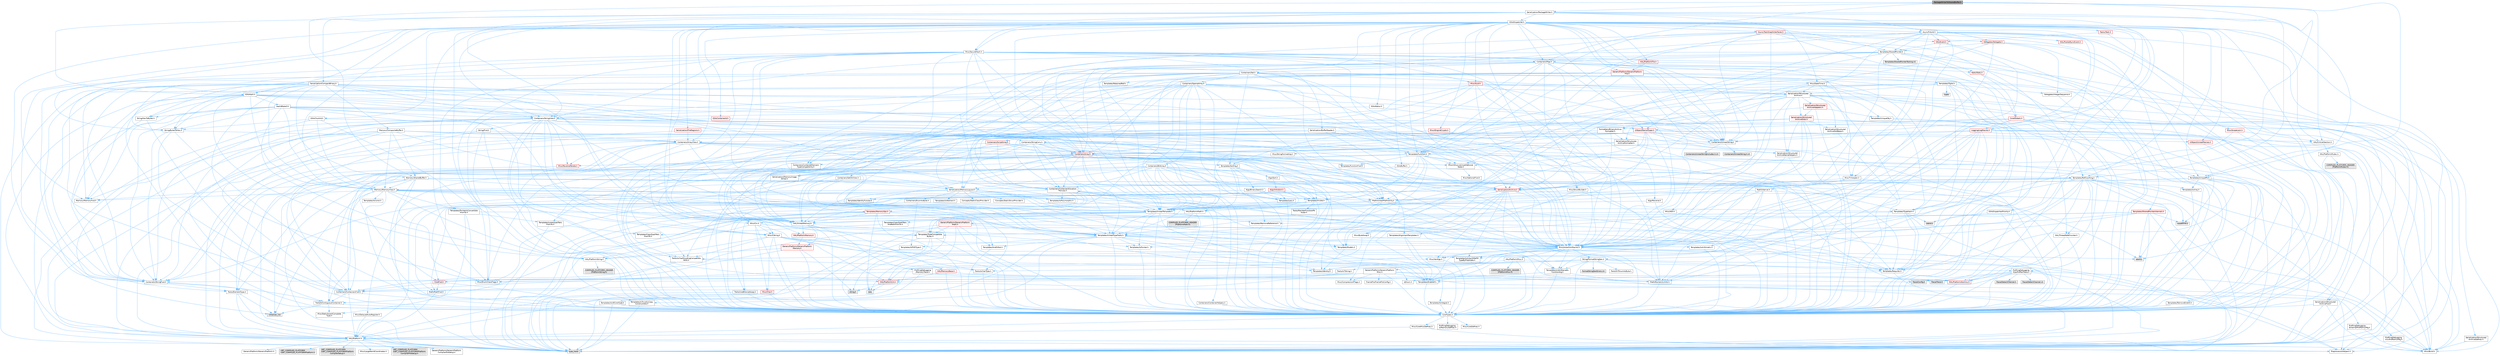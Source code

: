 digraph "PackageWriterToSharedBuffer.h"
{
 // INTERACTIVE_SVG=YES
 // LATEX_PDF_SIZE
  bgcolor="transparent";
  edge [fontname=Helvetica,fontsize=10,labelfontname=Helvetica,labelfontsize=10];
  node [fontname=Helvetica,fontsize=10,shape=box,height=0.2,width=0.4];
  Node1 [id="Node000001",label="PackageWriterToSharedBuffer.h",height=0.2,width=0.4,color="gray40", fillcolor="grey60", style="filled", fontcolor="black",tooltip=" "];
  Node1 -> Node2 [id="edge1_Node000001_Node000002",color="steelblue1",style="solid",tooltip=" "];
  Node2 [id="Node000002",label="Containers/Map.h",height=0.2,width=0.4,color="grey40", fillcolor="white", style="filled",URL="$df/d79/Map_8h.html",tooltip=" "];
  Node2 -> Node3 [id="edge2_Node000002_Node000003",color="steelblue1",style="solid",tooltip=" "];
  Node3 [id="Node000003",label="CoreTypes.h",height=0.2,width=0.4,color="grey40", fillcolor="white", style="filled",URL="$dc/dec/CoreTypes_8h.html",tooltip=" "];
  Node3 -> Node4 [id="edge3_Node000003_Node000004",color="steelblue1",style="solid",tooltip=" "];
  Node4 [id="Node000004",label="HAL/Platform.h",height=0.2,width=0.4,color="grey40", fillcolor="white", style="filled",URL="$d9/dd0/Platform_8h.html",tooltip=" "];
  Node4 -> Node5 [id="edge4_Node000004_Node000005",color="steelblue1",style="solid",tooltip=" "];
  Node5 [id="Node000005",label="Misc/Build.h",height=0.2,width=0.4,color="grey40", fillcolor="white", style="filled",URL="$d3/dbb/Build_8h.html",tooltip=" "];
  Node4 -> Node6 [id="edge5_Node000004_Node000006",color="steelblue1",style="solid",tooltip=" "];
  Node6 [id="Node000006",label="Misc/LargeWorldCoordinates.h",height=0.2,width=0.4,color="grey40", fillcolor="white", style="filled",URL="$d2/dcb/LargeWorldCoordinates_8h.html",tooltip=" "];
  Node4 -> Node7 [id="edge6_Node000004_Node000007",color="steelblue1",style="solid",tooltip=" "];
  Node7 [id="Node000007",label="type_traits",height=0.2,width=0.4,color="grey60", fillcolor="#E0E0E0", style="filled",tooltip=" "];
  Node4 -> Node8 [id="edge7_Node000004_Node000008",color="steelblue1",style="solid",tooltip=" "];
  Node8 [id="Node000008",label="PreprocessorHelpers.h",height=0.2,width=0.4,color="grey40", fillcolor="white", style="filled",URL="$db/ddb/PreprocessorHelpers_8h.html",tooltip=" "];
  Node4 -> Node9 [id="edge8_Node000004_Node000009",color="steelblue1",style="solid",tooltip=" "];
  Node9 [id="Node000009",label="UBT_COMPILED_PLATFORM\l/UBT_COMPILED_PLATFORMPlatform\lCompilerPreSetup.h",height=0.2,width=0.4,color="grey60", fillcolor="#E0E0E0", style="filled",tooltip=" "];
  Node4 -> Node10 [id="edge9_Node000004_Node000010",color="steelblue1",style="solid",tooltip=" "];
  Node10 [id="Node000010",label="GenericPlatform/GenericPlatform\lCompilerPreSetup.h",height=0.2,width=0.4,color="grey40", fillcolor="white", style="filled",URL="$d9/dc8/GenericPlatformCompilerPreSetup_8h.html",tooltip=" "];
  Node4 -> Node11 [id="edge10_Node000004_Node000011",color="steelblue1",style="solid",tooltip=" "];
  Node11 [id="Node000011",label="GenericPlatform/GenericPlatform.h",height=0.2,width=0.4,color="grey40", fillcolor="white", style="filled",URL="$d6/d84/GenericPlatform_8h.html",tooltip=" "];
  Node4 -> Node12 [id="edge11_Node000004_Node000012",color="steelblue1",style="solid",tooltip=" "];
  Node12 [id="Node000012",label="UBT_COMPILED_PLATFORM\l/UBT_COMPILED_PLATFORMPlatform.h",height=0.2,width=0.4,color="grey60", fillcolor="#E0E0E0", style="filled",tooltip=" "];
  Node4 -> Node13 [id="edge12_Node000004_Node000013",color="steelblue1",style="solid",tooltip=" "];
  Node13 [id="Node000013",label="UBT_COMPILED_PLATFORM\l/UBT_COMPILED_PLATFORMPlatform\lCompilerSetup.h",height=0.2,width=0.4,color="grey60", fillcolor="#E0E0E0", style="filled",tooltip=" "];
  Node3 -> Node14 [id="edge13_Node000003_Node000014",color="steelblue1",style="solid",tooltip=" "];
  Node14 [id="Node000014",label="ProfilingDebugging\l/UMemoryDefines.h",height=0.2,width=0.4,color="grey40", fillcolor="white", style="filled",URL="$d2/da2/UMemoryDefines_8h.html",tooltip=" "];
  Node3 -> Node15 [id="edge14_Node000003_Node000015",color="steelblue1",style="solid",tooltip=" "];
  Node15 [id="Node000015",label="Misc/CoreMiscDefines.h",height=0.2,width=0.4,color="grey40", fillcolor="white", style="filled",URL="$da/d38/CoreMiscDefines_8h.html",tooltip=" "];
  Node15 -> Node4 [id="edge15_Node000015_Node000004",color="steelblue1",style="solid",tooltip=" "];
  Node15 -> Node8 [id="edge16_Node000015_Node000008",color="steelblue1",style="solid",tooltip=" "];
  Node3 -> Node16 [id="edge17_Node000003_Node000016",color="steelblue1",style="solid",tooltip=" "];
  Node16 [id="Node000016",label="Misc/CoreDefines.h",height=0.2,width=0.4,color="grey40", fillcolor="white", style="filled",URL="$d3/dd2/CoreDefines_8h.html",tooltip=" "];
  Node2 -> Node17 [id="edge18_Node000002_Node000017",color="steelblue1",style="solid",tooltip=" "];
  Node17 [id="Node000017",label="Algo/Reverse.h",height=0.2,width=0.4,color="grey40", fillcolor="white", style="filled",URL="$d5/d93/Reverse_8h.html",tooltip=" "];
  Node17 -> Node3 [id="edge19_Node000017_Node000003",color="steelblue1",style="solid",tooltip=" "];
  Node17 -> Node18 [id="edge20_Node000017_Node000018",color="steelblue1",style="solid",tooltip=" "];
  Node18 [id="Node000018",label="Templates/UnrealTemplate.h",height=0.2,width=0.4,color="grey40", fillcolor="white", style="filled",URL="$d4/d24/UnrealTemplate_8h.html",tooltip=" "];
  Node18 -> Node3 [id="edge21_Node000018_Node000003",color="steelblue1",style="solid",tooltip=" "];
  Node18 -> Node19 [id="edge22_Node000018_Node000019",color="steelblue1",style="solid",tooltip=" "];
  Node19 [id="Node000019",label="Templates/IsPointer.h",height=0.2,width=0.4,color="grey40", fillcolor="white", style="filled",URL="$d7/d05/IsPointer_8h.html",tooltip=" "];
  Node19 -> Node3 [id="edge23_Node000019_Node000003",color="steelblue1",style="solid",tooltip=" "];
  Node18 -> Node20 [id="edge24_Node000018_Node000020",color="steelblue1",style="solid",tooltip=" "];
  Node20 [id="Node000020",label="HAL/UnrealMemory.h",height=0.2,width=0.4,color="grey40", fillcolor="white", style="filled",URL="$d9/d96/UnrealMemory_8h.html",tooltip=" "];
  Node20 -> Node3 [id="edge25_Node000020_Node000003",color="steelblue1",style="solid",tooltip=" "];
  Node20 -> Node21 [id="edge26_Node000020_Node000021",color="steelblue1",style="solid",tooltip=" "];
  Node21 [id="Node000021",label="GenericPlatform/GenericPlatform\lMemory.h",height=0.2,width=0.4,color="red", fillcolor="#FFF0F0", style="filled",URL="$dd/d22/GenericPlatformMemory_8h.html",tooltip=" "];
  Node21 -> Node22 [id="edge27_Node000021_Node000022",color="steelblue1",style="solid",tooltip=" "];
  Node22 [id="Node000022",label="CoreFwd.h",height=0.2,width=0.4,color="red", fillcolor="#FFF0F0", style="filled",URL="$d1/d1e/CoreFwd_8h.html",tooltip=" "];
  Node22 -> Node3 [id="edge28_Node000022_Node000003",color="steelblue1",style="solid",tooltip=" "];
  Node22 -> Node23 [id="edge29_Node000022_Node000023",color="steelblue1",style="solid",tooltip=" "];
  Node23 [id="Node000023",label="Containers/ContainersFwd.h",height=0.2,width=0.4,color="grey40", fillcolor="white", style="filled",URL="$d4/d0a/ContainersFwd_8h.html",tooltip=" "];
  Node23 -> Node4 [id="edge30_Node000023_Node000004",color="steelblue1",style="solid",tooltip=" "];
  Node23 -> Node3 [id="edge31_Node000023_Node000003",color="steelblue1",style="solid",tooltip=" "];
  Node23 -> Node24 [id="edge32_Node000023_Node000024",color="steelblue1",style="solid",tooltip=" "];
  Node24 [id="Node000024",label="Traits/IsContiguousContainer.h",height=0.2,width=0.4,color="grey40", fillcolor="white", style="filled",URL="$d5/d3c/IsContiguousContainer_8h.html",tooltip=" "];
  Node24 -> Node3 [id="edge33_Node000024_Node000003",color="steelblue1",style="solid",tooltip=" "];
  Node24 -> Node25 [id="edge34_Node000024_Node000025",color="steelblue1",style="solid",tooltip=" "];
  Node25 [id="Node000025",label="Misc/StaticAssertComplete\lType.h",height=0.2,width=0.4,color="grey40", fillcolor="white", style="filled",URL="$d5/d4e/StaticAssertCompleteType_8h.html",tooltip=" "];
  Node24 -> Node26 [id="edge35_Node000024_Node000026",color="steelblue1",style="solid",tooltip=" "];
  Node26 [id="Node000026",label="initializer_list",height=0.2,width=0.4,color="grey60", fillcolor="#E0E0E0", style="filled",tooltip=" "];
  Node22 -> Node27 [id="edge36_Node000022_Node000027",color="steelblue1",style="solid",tooltip=" "];
  Node27 [id="Node000027",label="Math/MathFwd.h",height=0.2,width=0.4,color="grey40", fillcolor="white", style="filled",URL="$d2/d10/MathFwd_8h.html",tooltip=" "];
  Node27 -> Node4 [id="edge37_Node000027_Node000004",color="steelblue1",style="solid",tooltip=" "];
  Node21 -> Node3 [id="edge38_Node000021_Node000003",color="steelblue1",style="solid",tooltip=" "];
  Node21 -> Node29 [id="edge39_Node000021_Node000029",color="steelblue1",style="solid",tooltip=" "];
  Node29 [id="Node000029",label="HAL/PlatformString.h",height=0.2,width=0.4,color="grey40", fillcolor="white", style="filled",URL="$db/db5/PlatformString_8h.html",tooltip=" "];
  Node29 -> Node3 [id="edge40_Node000029_Node000003",color="steelblue1",style="solid",tooltip=" "];
  Node29 -> Node30 [id="edge41_Node000029_Node000030",color="steelblue1",style="solid",tooltip=" "];
  Node30 [id="Node000030",label="COMPILED_PLATFORM_HEADER\l(PlatformString.h)",height=0.2,width=0.4,color="grey60", fillcolor="#E0E0E0", style="filled",tooltip=" "];
  Node21 -> Node31 [id="edge42_Node000021_Node000031",color="steelblue1",style="solid",tooltip=" "];
  Node31 [id="Node000031",label="string.h",height=0.2,width=0.4,color="grey60", fillcolor="#E0E0E0", style="filled",tooltip=" "];
  Node20 -> Node33 [id="edge43_Node000020_Node000033",color="steelblue1",style="solid",tooltip=" "];
  Node33 [id="Node000033",label="HAL/MemoryBase.h",height=0.2,width=0.4,color="red", fillcolor="#FFF0F0", style="filled",URL="$d6/d9f/MemoryBase_8h.html",tooltip=" "];
  Node33 -> Node3 [id="edge44_Node000033_Node000003",color="steelblue1",style="solid",tooltip=" "];
  Node33 -> Node34 [id="edge45_Node000033_Node000034",color="steelblue1",style="solid",tooltip=" "];
  Node34 [id="Node000034",label="HAL/PlatformAtomics.h",height=0.2,width=0.4,color="red", fillcolor="#FFF0F0", style="filled",URL="$d3/d36/PlatformAtomics_8h.html",tooltip=" "];
  Node34 -> Node3 [id="edge46_Node000034_Node000003",color="steelblue1",style="solid",tooltip=" "];
  Node33 -> Node37 [id="edge47_Node000033_Node000037",color="steelblue1",style="solid",tooltip=" "];
  Node37 [id="Node000037",label="HAL/PlatformCrt.h",height=0.2,width=0.4,color="red", fillcolor="#FFF0F0", style="filled",URL="$d8/d75/PlatformCrt_8h.html",tooltip=" "];
  Node37 -> Node38 [id="edge48_Node000037_Node000038",color="steelblue1",style="solid",tooltip=" "];
  Node38 [id="Node000038",label="new",height=0.2,width=0.4,color="grey60", fillcolor="#E0E0E0", style="filled",tooltip=" "];
  Node37 -> Node31 [id="edge49_Node000037_Node000031",color="steelblue1",style="solid",tooltip=" "];
  Node20 -> Node88 [id="edge50_Node000020_Node000088",color="steelblue1",style="solid",tooltip=" "];
  Node88 [id="Node000088",label="HAL/PlatformMemory.h",height=0.2,width=0.4,color="red", fillcolor="#FFF0F0", style="filled",URL="$de/d68/PlatformMemory_8h.html",tooltip=" "];
  Node88 -> Node3 [id="edge51_Node000088_Node000003",color="steelblue1",style="solid",tooltip=" "];
  Node88 -> Node21 [id="edge52_Node000088_Node000021",color="steelblue1",style="solid",tooltip=" "];
  Node20 -> Node90 [id="edge53_Node000020_Node000090",color="steelblue1",style="solid",tooltip=" "];
  Node90 [id="Node000090",label="ProfilingDebugging\l/MemoryTrace.h",height=0.2,width=0.4,color="grey40", fillcolor="white", style="filled",URL="$da/dd7/MemoryTrace_8h.html",tooltip=" "];
  Node90 -> Node4 [id="edge54_Node000090_Node000004",color="steelblue1",style="solid",tooltip=" "];
  Node90 -> Node54 [id="edge55_Node000090_Node000054",color="steelblue1",style="solid",tooltip=" "];
  Node54 [id="Node000054",label="Misc/EnumClassFlags.h",height=0.2,width=0.4,color="grey40", fillcolor="white", style="filled",URL="$d8/de7/EnumClassFlags_8h.html",tooltip=" "];
  Node90 -> Node59 [id="edge56_Node000090_Node000059",color="steelblue1",style="solid",tooltip=" "];
  Node59 [id="Node000059",label="Trace/Config.h",height=0.2,width=0.4,color="grey60", fillcolor="#E0E0E0", style="filled",tooltip=" "];
  Node90 -> Node62 [id="edge57_Node000090_Node000062",color="steelblue1",style="solid",tooltip=" "];
  Node62 [id="Node000062",label="Trace/Trace.h",height=0.2,width=0.4,color="grey60", fillcolor="#E0E0E0", style="filled",tooltip=" "];
  Node20 -> Node19 [id="edge58_Node000020_Node000019",color="steelblue1",style="solid",tooltip=" "];
  Node18 -> Node91 [id="edge59_Node000018_Node000091",color="steelblue1",style="solid",tooltip=" "];
  Node91 [id="Node000091",label="Templates/CopyQualifiers\lAndRefsFromTo.h",height=0.2,width=0.4,color="grey40", fillcolor="white", style="filled",URL="$d3/db3/CopyQualifiersAndRefsFromTo_8h.html",tooltip=" "];
  Node91 -> Node92 [id="edge60_Node000091_Node000092",color="steelblue1",style="solid",tooltip=" "];
  Node92 [id="Node000092",label="Templates/CopyQualifiers\lFromTo.h",height=0.2,width=0.4,color="grey40", fillcolor="white", style="filled",URL="$d5/db4/CopyQualifiersFromTo_8h.html",tooltip=" "];
  Node18 -> Node93 [id="edge61_Node000018_Node000093",color="steelblue1",style="solid",tooltip=" "];
  Node93 [id="Node000093",label="Templates/UnrealTypeTraits.h",height=0.2,width=0.4,color="grey40", fillcolor="white", style="filled",URL="$d2/d2d/UnrealTypeTraits_8h.html",tooltip=" "];
  Node93 -> Node3 [id="edge62_Node000093_Node000003",color="steelblue1",style="solid",tooltip=" "];
  Node93 -> Node19 [id="edge63_Node000093_Node000019",color="steelblue1",style="solid",tooltip=" "];
  Node93 -> Node46 [id="edge64_Node000093_Node000046",color="steelblue1",style="solid",tooltip=" "];
  Node46 [id="Node000046",label="Misc/AssertionMacros.h",height=0.2,width=0.4,color="grey40", fillcolor="white", style="filled",URL="$d0/dfa/AssertionMacros_8h.html",tooltip=" "];
  Node46 -> Node3 [id="edge65_Node000046_Node000003",color="steelblue1",style="solid",tooltip=" "];
  Node46 -> Node4 [id="edge66_Node000046_Node000004",color="steelblue1",style="solid",tooltip=" "];
  Node46 -> Node47 [id="edge67_Node000046_Node000047",color="steelblue1",style="solid",tooltip=" "];
  Node47 [id="Node000047",label="HAL/PlatformMisc.h",height=0.2,width=0.4,color="grey40", fillcolor="white", style="filled",URL="$d0/df5/PlatformMisc_8h.html",tooltip=" "];
  Node47 -> Node3 [id="edge68_Node000047_Node000003",color="steelblue1",style="solid",tooltip=" "];
  Node47 -> Node48 [id="edge69_Node000047_Node000048",color="steelblue1",style="solid",tooltip=" "];
  Node48 [id="Node000048",label="GenericPlatform/GenericPlatform\lMisc.h",height=0.2,width=0.4,color="grey40", fillcolor="white", style="filled",URL="$db/d9a/GenericPlatformMisc_8h.html",tooltip=" "];
  Node48 -> Node49 [id="edge70_Node000048_Node000049",color="steelblue1",style="solid",tooltip=" "];
  Node49 [id="Node000049",label="Containers/StringFwd.h",height=0.2,width=0.4,color="grey40", fillcolor="white", style="filled",URL="$df/d37/StringFwd_8h.html",tooltip=" "];
  Node49 -> Node3 [id="edge71_Node000049_Node000003",color="steelblue1",style="solid",tooltip=" "];
  Node49 -> Node50 [id="edge72_Node000049_Node000050",color="steelblue1",style="solid",tooltip=" "];
  Node50 [id="Node000050",label="Traits/ElementType.h",height=0.2,width=0.4,color="grey40", fillcolor="white", style="filled",URL="$d5/d4f/ElementType_8h.html",tooltip=" "];
  Node50 -> Node4 [id="edge73_Node000050_Node000004",color="steelblue1",style="solid",tooltip=" "];
  Node50 -> Node26 [id="edge74_Node000050_Node000026",color="steelblue1",style="solid",tooltip=" "];
  Node50 -> Node7 [id="edge75_Node000050_Node000007",color="steelblue1",style="solid",tooltip=" "];
  Node49 -> Node24 [id="edge76_Node000049_Node000024",color="steelblue1",style="solid",tooltip=" "];
  Node48 -> Node22 [id="edge77_Node000048_Node000022",color="steelblue1",style="solid",tooltip=" "];
  Node48 -> Node3 [id="edge78_Node000048_Node000003",color="steelblue1",style="solid",tooltip=" "];
  Node48 -> Node51 [id="edge79_Node000048_Node000051",color="steelblue1",style="solid",tooltip=" "];
  Node51 [id="Node000051",label="FramePro/FrameProConfig.h",height=0.2,width=0.4,color="grey40", fillcolor="white", style="filled",URL="$d7/d90/FrameProConfig_8h.html",tooltip=" "];
  Node48 -> Node37 [id="edge80_Node000048_Node000037",color="steelblue1",style="solid",tooltip=" "];
  Node48 -> Node52 [id="edge81_Node000048_Node000052",color="steelblue1",style="solid",tooltip=" "];
  Node52 [id="Node000052",label="Math/NumericLimits.h",height=0.2,width=0.4,color="grey40", fillcolor="white", style="filled",URL="$df/d1b/NumericLimits_8h.html",tooltip=" "];
  Node52 -> Node3 [id="edge82_Node000052_Node000003",color="steelblue1",style="solid",tooltip=" "];
  Node48 -> Node53 [id="edge83_Node000048_Node000053",color="steelblue1",style="solid",tooltip=" "];
  Node53 [id="Node000053",label="Misc/CompressionFlags.h",height=0.2,width=0.4,color="grey40", fillcolor="white", style="filled",URL="$d9/d76/CompressionFlags_8h.html",tooltip=" "];
  Node48 -> Node54 [id="edge84_Node000048_Node000054",color="steelblue1",style="solid",tooltip=" "];
  Node48 -> Node55 [id="edge85_Node000048_Node000055",color="steelblue1",style="solid",tooltip=" "];
  Node55 [id="Node000055",label="ProfilingDebugging\l/CsvProfilerConfig.h",height=0.2,width=0.4,color="grey40", fillcolor="white", style="filled",URL="$d3/d88/CsvProfilerConfig_8h.html",tooltip=" "];
  Node55 -> Node5 [id="edge86_Node000055_Node000005",color="steelblue1",style="solid",tooltip=" "];
  Node48 -> Node56 [id="edge87_Node000048_Node000056",color="steelblue1",style="solid",tooltip=" "];
  Node56 [id="Node000056",label="ProfilingDebugging\l/ExternalProfilerConfig.h",height=0.2,width=0.4,color="grey40", fillcolor="white", style="filled",URL="$d3/dbb/ExternalProfilerConfig_8h.html",tooltip=" "];
  Node56 -> Node5 [id="edge88_Node000056_Node000005",color="steelblue1",style="solid",tooltip=" "];
  Node47 -> Node57 [id="edge89_Node000047_Node000057",color="steelblue1",style="solid",tooltip=" "];
  Node57 [id="Node000057",label="COMPILED_PLATFORM_HEADER\l(PlatformMisc.h)",height=0.2,width=0.4,color="grey60", fillcolor="#E0E0E0", style="filled",tooltip=" "];
  Node47 -> Node58 [id="edge90_Node000047_Node000058",color="steelblue1",style="solid",tooltip=" "];
  Node58 [id="Node000058",label="ProfilingDebugging\l/CpuProfilerTrace.h",height=0.2,width=0.4,color="grey40", fillcolor="white", style="filled",URL="$da/dcb/CpuProfilerTrace_8h.html",tooltip=" "];
  Node58 -> Node3 [id="edge91_Node000058_Node000003",color="steelblue1",style="solid",tooltip=" "];
  Node58 -> Node23 [id="edge92_Node000058_Node000023",color="steelblue1",style="solid",tooltip=" "];
  Node58 -> Node34 [id="edge93_Node000058_Node000034",color="steelblue1",style="solid",tooltip=" "];
  Node58 -> Node8 [id="edge94_Node000058_Node000008",color="steelblue1",style="solid",tooltip=" "];
  Node58 -> Node5 [id="edge95_Node000058_Node000005",color="steelblue1",style="solid",tooltip=" "];
  Node58 -> Node59 [id="edge96_Node000058_Node000059",color="steelblue1",style="solid",tooltip=" "];
  Node58 -> Node60 [id="edge97_Node000058_Node000060",color="steelblue1",style="solid",tooltip=" "];
  Node60 [id="Node000060",label="Trace/Detail/Channel.h",height=0.2,width=0.4,color="grey60", fillcolor="#E0E0E0", style="filled",tooltip=" "];
  Node58 -> Node61 [id="edge98_Node000058_Node000061",color="steelblue1",style="solid",tooltip=" "];
  Node61 [id="Node000061",label="Trace/Detail/Channel.inl",height=0.2,width=0.4,color="grey60", fillcolor="#E0E0E0", style="filled",tooltip=" "];
  Node58 -> Node62 [id="edge99_Node000058_Node000062",color="steelblue1",style="solid",tooltip=" "];
  Node46 -> Node8 [id="edge100_Node000046_Node000008",color="steelblue1",style="solid",tooltip=" "];
  Node46 -> Node63 [id="edge101_Node000046_Node000063",color="steelblue1",style="solid",tooltip=" "];
  Node63 [id="Node000063",label="Templates/EnableIf.h",height=0.2,width=0.4,color="grey40", fillcolor="white", style="filled",URL="$d7/d60/EnableIf_8h.html",tooltip=" "];
  Node63 -> Node3 [id="edge102_Node000063_Node000003",color="steelblue1",style="solid",tooltip=" "];
  Node46 -> Node64 [id="edge103_Node000046_Node000064",color="steelblue1",style="solid",tooltip=" "];
  Node64 [id="Node000064",label="Templates/IsArrayOrRefOf\lTypeByPredicate.h",height=0.2,width=0.4,color="grey40", fillcolor="white", style="filled",URL="$d6/da1/IsArrayOrRefOfTypeByPredicate_8h.html",tooltip=" "];
  Node64 -> Node3 [id="edge104_Node000064_Node000003",color="steelblue1",style="solid",tooltip=" "];
  Node46 -> Node65 [id="edge105_Node000046_Node000065",color="steelblue1",style="solid",tooltip=" "];
  Node65 [id="Node000065",label="Templates/IsValidVariadic\lFunctionArg.h",height=0.2,width=0.4,color="grey40", fillcolor="white", style="filled",URL="$d0/dc8/IsValidVariadicFunctionArg_8h.html",tooltip=" "];
  Node65 -> Node3 [id="edge106_Node000065_Node000003",color="steelblue1",style="solid",tooltip=" "];
  Node65 -> Node66 [id="edge107_Node000065_Node000066",color="steelblue1",style="solid",tooltip=" "];
  Node66 [id="Node000066",label="IsEnum.h",height=0.2,width=0.4,color="grey40", fillcolor="white", style="filled",URL="$d4/de5/IsEnum_8h.html",tooltip=" "];
  Node65 -> Node7 [id="edge108_Node000065_Node000007",color="steelblue1",style="solid",tooltip=" "];
  Node46 -> Node67 [id="edge109_Node000046_Node000067",color="steelblue1",style="solid",tooltip=" "];
  Node67 [id="Node000067",label="Traits/IsCharEncodingCompatible\lWith.h",height=0.2,width=0.4,color="grey40", fillcolor="white", style="filled",URL="$df/dd1/IsCharEncodingCompatibleWith_8h.html",tooltip=" "];
  Node67 -> Node7 [id="edge110_Node000067_Node000007",color="steelblue1",style="solid",tooltip=" "];
  Node67 -> Node68 [id="edge111_Node000067_Node000068",color="steelblue1",style="solid",tooltip=" "];
  Node68 [id="Node000068",label="Traits/IsCharType.h",height=0.2,width=0.4,color="grey40", fillcolor="white", style="filled",URL="$db/d51/IsCharType_8h.html",tooltip=" "];
  Node68 -> Node3 [id="edge112_Node000068_Node000003",color="steelblue1",style="solid",tooltip=" "];
  Node46 -> Node69 [id="edge113_Node000046_Node000069",color="steelblue1",style="solid",tooltip=" "];
  Node69 [id="Node000069",label="Misc/VarArgs.h",height=0.2,width=0.4,color="grey40", fillcolor="white", style="filled",URL="$d5/d6f/VarArgs_8h.html",tooltip=" "];
  Node69 -> Node3 [id="edge114_Node000069_Node000003",color="steelblue1",style="solid",tooltip=" "];
  Node46 -> Node70 [id="edge115_Node000046_Node000070",color="steelblue1",style="solid",tooltip=" "];
  Node70 [id="Node000070",label="String/FormatStringSan.h",height=0.2,width=0.4,color="grey40", fillcolor="white", style="filled",URL="$d3/d8b/FormatStringSan_8h.html",tooltip=" "];
  Node70 -> Node7 [id="edge116_Node000070_Node000007",color="steelblue1",style="solid",tooltip=" "];
  Node70 -> Node3 [id="edge117_Node000070_Node000003",color="steelblue1",style="solid",tooltip=" "];
  Node70 -> Node71 [id="edge118_Node000070_Node000071",color="steelblue1",style="solid",tooltip=" "];
  Node71 [id="Node000071",label="Templates/Requires.h",height=0.2,width=0.4,color="grey40", fillcolor="white", style="filled",URL="$dc/d96/Requires_8h.html",tooltip=" "];
  Node71 -> Node63 [id="edge119_Node000071_Node000063",color="steelblue1",style="solid",tooltip=" "];
  Node71 -> Node7 [id="edge120_Node000071_Node000007",color="steelblue1",style="solid",tooltip=" "];
  Node70 -> Node72 [id="edge121_Node000070_Node000072",color="steelblue1",style="solid",tooltip=" "];
  Node72 [id="Node000072",label="Templates/Identity.h",height=0.2,width=0.4,color="grey40", fillcolor="white", style="filled",URL="$d0/dd5/Identity_8h.html",tooltip=" "];
  Node70 -> Node65 [id="edge122_Node000070_Node000065",color="steelblue1",style="solid",tooltip=" "];
  Node70 -> Node68 [id="edge123_Node000070_Node000068",color="steelblue1",style="solid",tooltip=" "];
  Node70 -> Node73 [id="edge124_Node000070_Node000073",color="steelblue1",style="solid",tooltip=" "];
  Node73 [id="Node000073",label="Traits/IsTEnumAsByte.h",height=0.2,width=0.4,color="grey40", fillcolor="white", style="filled",URL="$d1/de6/IsTEnumAsByte_8h.html",tooltip=" "];
  Node70 -> Node74 [id="edge125_Node000070_Node000074",color="steelblue1",style="solid",tooltip=" "];
  Node74 [id="Node000074",label="Traits/IsTString.h",height=0.2,width=0.4,color="grey40", fillcolor="white", style="filled",URL="$d0/df8/IsTString_8h.html",tooltip=" "];
  Node74 -> Node23 [id="edge126_Node000074_Node000023",color="steelblue1",style="solid",tooltip=" "];
  Node70 -> Node23 [id="edge127_Node000070_Node000023",color="steelblue1",style="solid",tooltip=" "];
  Node70 -> Node75 [id="edge128_Node000070_Node000075",color="steelblue1",style="solid",tooltip=" "];
  Node75 [id="Node000075",label="FormatStringSanErrors.inl",height=0.2,width=0.4,color="grey60", fillcolor="#E0E0E0", style="filled",tooltip=" "];
  Node46 -> Node76 [id="edge129_Node000046_Node000076",color="steelblue1",style="solid",tooltip=" "];
  Node76 [id="Node000076",label="atomic",height=0.2,width=0.4,color="grey60", fillcolor="#E0E0E0", style="filled",tooltip=" "];
  Node93 -> Node84 [id="edge130_Node000093_Node000084",color="steelblue1",style="solid",tooltip=" "];
  Node84 [id="Node000084",label="Templates/AndOrNot.h",height=0.2,width=0.4,color="grey40", fillcolor="white", style="filled",URL="$db/d0a/AndOrNot_8h.html",tooltip=" "];
  Node84 -> Node3 [id="edge131_Node000084_Node000003",color="steelblue1",style="solid",tooltip=" "];
  Node93 -> Node63 [id="edge132_Node000093_Node000063",color="steelblue1",style="solid",tooltip=" "];
  Node93 -> Node94 [id="edge133_Node000093_Node000094",color="steelblue1",style="solid",tooltip=" "];
  Node94 [id="Node000094",label="Templates/IsArithmetic.h",height=0.2,width=0.4,color="grey40", fillcolor="white", style="filled",URL="$d2/d5d/IsArithmetic_8h.html",tooltip=" "];
  Node94 -> Node3 [id="edge134_Node000094_Node000003",color="steelblue1",style="solid",tooltip=" "];
  Node93 -> Node66 [id="edge135_Node000093_Node000066",color="steelblue1",style="solid",tooltip=" "];
  Node93 -> Node95 [id="edge136_Node000093_Node000095",color="steelblue1",style="solid",tooltip=" "];
  Node95 [id="Node000095",label="Templates/Models.h",height=0.2,width=0.4,color="grey40", fillcolor="white", style="filled",URL="$d3/d0c/Models_8h.html",tooltip=" "];
  Node95 -> Node72 [id="edge137_Node000095_Node000072",color="steelblue1",style="solid",tooltip=" "];
  Node93 -> Node96 [id="edge138_Node000093_Node000096",color="steelblue1",style="solid",tooltip=" "];
  Node96 [id="Node000096",label="Templates/IsPODType.h",height=0.2,width=0.4,color="grey40", fillcolor="white", style="filled",URL="$d7/db1/IsPODType_8h.html",tooltip=" "];
  Node96 -> Node3 [id="edge139_Node000096_Node000003",color="steelblue1",style="solid",tooltip=" "];
  Node93 -> Node97 [id="edge140_Node000093_Node000097",color="steelblue1",style="solid",tooltip=" "];
  Node97 [id="Node000097",label="Templates/IsUECoreType.h",height=0.2,width=0.4,color="grey40", fillcolor="white", style="filled",URL="$d1/db8/IsUECoreType_8h.html",tooltip=" "];
  Node97 -> Node3 [id="edge141_Node000097_Node000003",color="steelblue1",style="solid",tooltip=" "];
  Node97 -> Node7 [id="edge142_Node000097_Node000007",color="steelblue1",style="solid",tooltip=" "];
  Node93 -> Node85 [id="edge143_Node000093_Node000085",color="steelblue1",style="solid",tooltip=" "];
  Node85 [id="Node000085",label="Templates/IsTriviallyCopy\lConstructible.h",height=0.2,width=0.4,color="grey40", fillcolor="white", style="filled",URL="$d3/d78/IsTriviallyCopyConstructible_8h.html",tooltip=" "];
  Node85 -> Node3 [id="edge144_Node000085_Node000003",color="steelblue1",style="solid",tooltip=" "];
  Node85 -> Node7 [id="edge145_Node000085_Node000007",color="steelblue1",style="solid",tooltip=" "];
  Node18 -> Node98 [id="edge146_Node000018_Node000098",color="steelblue1",style="solid",tooltip=" "];
  Node98 [id="Node000098",label="Templates/RemoveReference.h",height=0.2,width=0.4,color="grey40", fillcolor="white", style="filled",URL="$da/dbe/RemoveReference_8h.html",tooltip=" "];
  Node98 -> Node3 [id="edge147_Node000098_Node000003",color="steelblue1",style="solid",tooltip=" "];
  Node18 -> Node71 [id="edge148_Node000018_Node000071",color="steelblue1",style="solid",tooltip=" "];
  Node18 -> Node99 [id="edge149_Node000018_Node000099",color="steelblue1",style="solid",tooltip=" "];
  Node99 [id="Node000099",label="Templates/TypeCompatible\lBytes.h",height=0.2,width=0.4,color="grey40", fillcolor="white", style="filled",URL="$df/d0a/TypeCompatibleBytes_8h.html",tooltip=" "];
  Node99 -> Node3 [id="edge150_Node000099_Node000003",color="steelblue1",style="solid",tooltip=" "];
  Node99 -> Node31 [id="edge151_Node000099_Node000031",color="steelblue1",style="solid",tooltip=" "];
  Node99 -> Node38 [id="edge152_Node000099_Node000038",color="steelblue1",style="solid",tooltip=" "];
  Node99 -> Node7 [id="edge153_Node000099_Node000007",color="steelblue1",style="solid",tooltip=" "];
  Node18 -> Node72 [id="edge154_Node000018_Node000072",color="steelblue1",style="solid",tooltip=" "];
  Node18 -> Node24 [id="edge155_Node000018_Node000024",color="steelblue1",style="solid",tooltip=" "];
  Node18 -> Node100 [id="edge156_Node000018_Node000100",color="steelblue1",style="solid",tooltip=" "];
  Node100 [id="Node000100",label="Traits/UseBitwiseSwap.h",height=0.2,width=0.4,color="grey40", fillcolor="white", style="filled",URL="$db/df3/UseBitwiseSwap_8h.html",tooltip=" "];
  Node100 -> Node3 [id="edge157_Node000100_Node000003",color="steelblue1",style="solid",tooltip=" "];
  Node100 -> Node7 [id="edge158_Node000100_Node000007",color="steelblue1",style="solid",tooltip=" "];
  Node18 -> Node7 [id="edge159_Node000018_Node000007",color="steelblue1",style="solid",tooltip=" "];
  Node2 -> Node101 [id="edge160_Node000002_Node000101",color="steelblue1",style="solid",tooltip=" "];
  Node101 [id="Node000101",label="Containers/ContainerElement\lTypeCompatibility.h",height=0.2,width=0.4,color="grey40", fillcolor="white", style="filled",URL="$df/ddf/ContainerElementTypeCompatibility_8h.html",tooltip=" "];
  Node101 -> Node3 [id="edge161_Node000101_Node000003",color="steelblue1",style="solid",tooltip=" "];
  Node101 -> Node93 [id="edge162_Node000101_Node000093",color="steelblue1",style="solid",tooltip=" "];
  Node2 -> Node102 [id="edge163_Node000002_Node000102",color="steelblue1",style="solid",tooltip=" "];
  Node102 [id="Node000102",label="Containers/Set.h",height=0.2,width=0.4,color="grey40", fillcolor="white", style="filled",URL="$d4/d45/Set_8h.html",tooltip=" "];
  Node102 -> Node103 [id="edge164_Node000102_Node000103",color="steelblue1",style="solid",tooltip=" "];
  Node103 [id="Node000103",label="Containers/ContainerAllocation\lPolicies.h",height=0.2,width=0.4,color="grey40", fillcolor="white", style="filled",URL="$d7/dff/ContainerAllocationPolicies_8h.html",tooltip=" "];
  Node103 -> Node3 [id="edge165_Node000103_Node000003",color="steelblue1",style="solid",tooltip=" "];
  Node103 -> Node104 [id="edge166_Node000103_Node000104",color="steelblue1",style="solid",tooltip=" "];
  Node104 [id="Node000104",label="Containers/ContainerHelpers.h",height=0.2,width=0.4,color="grey40", fillcolor="white", style="filled",URL="$d7/d33/ContainerHelpers_8h.html",tooltip=" "];
  Node104 -> Node3 [id="edge167_Node000104_Node000003",color="steelblue1",style="solid",tooltip=" "];
  Node103 -> Node103 [id="edge168_Node000103_Node000103",color="steelblue1",style="solid",tooltip=" "];
  Node103 -> Node105 [id="edge169_Node000103_Node000105",color="steelblue1",style="solid",tooltip=" "];
  Node105 [id="Node000105",label="HAL/PlatformMath.h",height=0.2,width=0.4,color="grey40", fillcolor="white", style="filled",URL="$dc/d53/PlatformMath_8h.html",tooltip=" "];
  Node105 -> Node3 [id="edge170_Node000105_Node000003",color="steelblue1",style="solid",tooltip=" "];
  Node105 -> Node106 [id="edge171_Node000105_Node000106",color="steelblue1",style="solid",tooltip=" "];
  Node106 [id="Node000106",label="GenericPlatform/GenericPlatform\lMath.h",height=0.2,width=0.4,color="red", fillcolor="#FFF0F0", style="filled",URL="$d5/d79/GenericPlatformMath_8h.html",tooltip=" "];
  Node106 -> Node3 [id="edge172_Node000106_Node000003",color="steelblue1",style="solid",tooltip=" "];
  Node106 -> Node23 [id="edge173_Node000106_Node000023",color="steelblue1",style="solid",tooltip=" "];
  Node106 -> Node37 [id="edge174_Node000106_Node000037",color="steelblue1",style="solid",tooltip=" "];
  Node106 -> Node84 [id="edge175_Node000106_Node000084",color="steelblue1",style="solid",tooltip=" "];
  Node106 -> Node93 [id="edge176_Node000106_Node000093",color="steelblue1",style="solid",tooltip=" "];
  Node106 -> Node71 [id="edge177_Node000106_Node000071",color="steelblue1",style="solid",tooltip=" "];
  Node106 -> Node99 [id="edge178_Node000106_Node000099",color="steelblue1",style="solid",tooltip=" "];
  Node106 -> Node7 [id="edge179_Node000106_Node000007",color="steelblue1",style="solid",tooltip=" "];
  Node105 -> Node112 [id="edge180_Node000105_Node000112",color="steelblue1",style="solid",tooltip=" "];
  Node112 [id="Node000112",label="COMPILED_PLATFORM_HEADER\l(PlatformMath.h)",height=0.2,width=0.4,color="grey60", fillcolor="#E0E0E0", style="filled",tooltip=" "];
  Node103 -> Node20 [id="edge181_Node000103_Node000020",color="steelblue1",style="solid",tooltip=" "];
  Node103 -> Node52 [id="edge182_Node000103_Node000052",color="steelblue1",style="solid",tooltip=" "];
  Node103 -> Node46 [id="edge183_Node000103_Node000046",color="steelblue1",style="solid",tooltip=" "];
  Node103 -> Node113 [id="edge184_Node000103_Node000113",color="steelblue1",style="solid",tooltip=" "];
  Node113 [id="Node000113",label="Templates/IsPolymorphic.h",height=0.2,width=0.4,color="grey40", fillcolor="white", style="filled",URL="$dc/d20/IsPolymorphic_8h.html",tooltip=" "];
  Node103 -> Node114 [id="edge185_Node000103_Node000114",color="steelblue1",style="solid",tooltip=" "];
  Node114 [id="Node000114",label="Templates/MemoryOps.h",height=0.2,width=0.4,color="red", fillcolor="#FFF0F0", style="filled",URL="$db/dea/MemoryOps_8h.html",tooltip=" "];
  Node114 -> Node3 [id="edge186_Node000114_Node000003",color="steelblue1",style="solid",tooltip=" "];
  Node114 -> Node20 [id="edge187_Node000114_Node000020",color="steelblue1",style="solid",tooltip=" "];
  Node114 -> Node85 [id="edge188_Node000114_Node000085",color="steelblue1",style="solid",tooltip=" "];
  Node114 -> Node71 [id="edge189_Node000114_Node000071",color="steelblue1",style="solid",tooltip=" "];
  Node114 -> Node93 [id="edge190_Node000114_Node000093",color="steelblue1",style="solid",tooltip=" "];
  Node114 -> Node100 [id="edge191_Node000114_Node000100",color="steelblue1",style="solid",tooltip=" "];
  Node114 -> Node38 [id="edge192_Node000114_Node000038",color="steelblue1",style="solid",tooltip=" "];
  Node114 -> Node7 [id="edge193_Node000114_Node000007",color="steelblue1",style="solid",tooltip=" "];
  Node103 -> Node99 [id="edge194_Node000103_Node000099",color="steelblue1",style="solid",tooltip=" "];
  Node103 -> Node7 [id="edge195_Node000103_Node000007",color="steelblue1",style="solid",tooltip=" "];
  Node102 -> Node101 [id="edge196_Node000102_Node000101",color="steelblue1",style="solid",tooltip=" "];
  Node102 -> Node115 [id="edge197_Node000102_Node000115",color="steelblue1",style="solid",tooltip=" "];
  Node115 [id="Node000115",label="Containers/SetUtilities.h",height=0.2,width=0.4,color="grey40", fillcolor="white", style="filled",URL="$dc/de5/SetUtilities_8h.html",tooltip=" "];
  Node115 -> Node3 [id="edge198_Node000115_Node000003",color="steelblue1",style="solid",tooltip=" "];
  Node115 -> Node116 [id="edge199_Node000115_Node000116",color="steelblue1",style="solid",tooltip=" "];
  Node116 [id="Node000116",label="Serialization/MemoryLayout.h",height=0.2,width=0.4,color="grey40", fillcolor="white", style="filled",URL="$d7/d66/MemoryLayout_8h.html",tooltip=" "];
  Node116 -> Node117 [id="edge200_Node000116_Node000117",color="steelblue1",style="solid",tooltip=" "];
  Node117 [id="Node000117",label="Concepts/StaticClassProvider.h",height=0.2,width=0.4,color="grey40", fillcolor="white", style="filled",URL="$dd/d83/StaticClassProvider_8h.html",tooltip=" "];
  Node116 -> Node118 [id="edge201_Node000116_Node000118",color="steelblue1",style="solid",tooltip=" "];
  Node118 [id="Node000118",label="Concepts/StaticStructProvider.h",height=0.2,width=0.4,color="grey40", fillcolor="white", style="filled",URL="$d5/d77/StaticStructProvider_8h.html",tooltip=" "];
  Node116 -> Node119 [id="edge202_Node000116_Node000119",color="steelblue1",style="solid",tooltip=" "];
  Node119 [id="Node000119",label="Containers/EnumAsByte.h",height=0.2,width=0.4,color="grey40", fillcolor="white", style="filled",URL="$d6/d9a/EnumAsByte_8h.html",tooltip=" "];
  Node119 -> Node3 [id="edge203_Node000119_Node000003",color="steelblue1",style="solid",tooltip=" "];
  Node119 -> Node96 [id="edge204_Node000119_Node000096",color="steelblue1",style="solid",tooltip=" "];
  Node119 -> Node120 [id="edge205_Node000119_Node000120",color="steelblue1",style="solid",tooltip=" "];
  Node120 [id="Node000120",label="Templates/TypeHash.h",height=0.2,width=0.4,color="grey40", fillcolor="white", style="filled",URL="$d1/d62/TypeHash_8h.html",tooltip=" "];
  Node120 -> Node3 [id="edge206_Node000120_Node000003",color="steelblue1",style="solid",tooltip=" "];
  Node120 -> Node71 [id="edge207_Node000120_Node000071",color="steelblue1",style="solid",tooltip=" "];
  Node120 -> Node121 [id="edge208_Node000120_Node000121",color="steelblue1",style="solid",tooltip=" "];
  Node121 [id="Node000121",label="Misc/Crc.h",height=0.2,width=0.4,color="grey40", fillcolor="white", style="filled",URL="$d4/dd2/Crc_8h.html",tooltip=" "];
  Node121 -> Node3 [id="edge209_Node000121_Node000003",color="steelblue1",style="solid",tooltip=" "];
  Node121 -> Node29 [id="edge210_Node000121_Node000029",color="steelblue1",style="solid",tooltip=" "];
  Node121 -> Node46 [id="edge211_Node000121_Node000046",color="steelblue1",style="solid",tooltip=" "];
  Node121 -> Node122 [id="edge212_Node000121_Node000122",color="steelblue1",style="solid",tooltip=" "];
  Node122 [id="Node000122",label="Misc/CString.h",height=0.2,width=0.4,color="grey40", fillcolor="white", style="filled",URL="$d2/d49/CString_8h.html",tooltip=" "];
  Node122 -> Node3 [id="edge213_Node000122_Node000003",color="steelblue1",style="solid",tooltip=" "];
  Node122 -> Node37 [id="edge214_Node000122_Node000037",color="steelblue1",style="solid",tooltip=" "];
  Node122 -> Node29 [id="edge215_Node000122_Node000029",color="steelblue1",style="solid",tooltip=" "];
  Node122 -> Node46 [id="edge216_Node000122_Node000046",color="steelblue1",style="solid",tooltip=" "];
  Node122 -> Node123 [id="edge217_Node000122_Node000123",color="steelblue1",style="solid",tooltip=" "];
  Node123 [id="Node000123",label="Misc/Char.h",height=0.2,width=0.4,color="red", fillcolor="#FFF0F0", style="filled",URL="$d0/d58/Char_8h.html",tooltip=" "];
  Node123 -> Node3 [id="edge218_Node000123_Node000003",color="steelblue1",style="solid",tooltip=" "];
  Node123 -> Node7 [id="edge219_Node000123_Node000007",color="steelblue1",style="solid",tooltip=" "];
  Node122 -> Node69 [id="edge220_Node000122_Node000069",color="steelblue1",style="solid",tooltip=" "];
  Node122 -> Node64 [id="edge221_Node000122_Node000064",color="steelblue1",style="solid",tooltip=" "];
  Node122 -> Node65 [id="edge222_Node000122_Node000065",color="steelblue1",style="solid",tooltip=" "];
  Node122 -> Node67 [id="edge223_Node000122_Node000067",color="steelblue1",style="solid",tooltip=" "];
  Node121 -> Node123 [id="edge224_Node000121_Node000123",color="steelblue1",style="solid",tooltip=" "];
  Node121 -> Node93 [id="edge225_Node000121_Node000093",color="steelblue1",style="solid",tooltip=" "];
  Node121 -> Node68 [id="edge226_Node000121_Node000068",color="steelblue1",style="solid",tooltip=" "];
  Node120 -> Node126 [id="edge227_Node000120_Node000126",color="steelblue1",style="solid",tooltip=" "];
  Node126 [id="Node000126",label="stdint.h",height=0.2,width=0.4,color="grey60", fillcolor="#E0E0E0", style="filled",tooltip=" "];
  Node120 -> Node7 [id="edge228_Node000120_Node000007",color="steelblue1",style="solid",tooltip=" "];
  Node116 -> Node49 [id="edge229_Node000116_Node000049",color="steelblue1",style="solid",tooltip=" "];
  Node116 -> Node20 [id="edge230_Node000116_Node000020",color="steelblue1",style="solid",tooltip=" "];
  Node116 -> Node127 [id="edge231_Node000116_Node000127",color="steelblue1",style="solid",tooltip=" "];
  Node127 [id="Node000127",label="Misc/DelayedAutoRegister.h",height=0.2,width=0.4,color="grey40", fillcolor="white", style="filled",URL="$d1/dda/DelayedAutoRegister_8h.html",tooltip=" "];
  Node127 -> Node4 [id="edge232_Node000127_Node000004",color="steelblue1",style="solid",tooltip=" "];
  Node116 -> Node63 [id="edge233_Node000116_Node000063",color="steelblue1",style="solid",tooltip=" "];
  Node116 -> Node128 [id="edge234_Node000116_Node000128",color="steelblue1",style="solid",tooltip=" "];
  Node128 [id="Node000128",label="Templates/IsAbstract.h",height=0.2,width=0.4,color="grey40", fillcolor="white", style="filled",URL="$d8/db7/IsAbstract_8h.html",tooltip=" "];
  Node116 -> Node113 [id="edge235_Node000116_Node000113",color="steelblue1",style="solid",tooltip=" "];
  Node116 -> Node95 [id="edge236_Node000116_Node000095",color="steelblue1",style="solid",tooltip=" "];
  Node116 -> Node18 [id="edge237_Node000116_Node000018",color="steelblue1",style="solid",tooltip=" "];
  Node115 -> Node114 [id="edge238_Node000115_Node000114",color="steelblue1",style="solid",tooltip=" "];
  Node115 -> Node93 [id="edge239_Node000115_Node000093",color="steelblue1",style="solid",tooltip=" "];
  Node102 -> Node129 [id="edge240_Node000102_Node000129",color="steelblue1",style="solid",tooltip=" "];
  Node129 [id="Node000129",label="Containers/SparseArray.h",height=0.2,width=0.4,color="grey40", fillcolor="white", style="filled",URL="$d5/dbf/SparseArray_8h.html",tooltip=" "];
  Node129 -> Node3 [id="edge241_Node000129_Node000003",color="steelblue1",style="solid",tooltip=" "];
  Node129 -> Node46 [id="edge242_Node000129_Node000046",color="steelblue1",style="solid",tooltip=" "];
  Node129 -> Node20 [id="edge243_Node000129_Node000020",color="steelblue1",style="solid",tooltip=" "];
  Node129 -> Node93 [id="edge244_Node000129_Node000093",color="steelblue1",style="solid",tooltip=" "];
  Node129 -> Node18 [id="edge245_Node000129_Node000018",color="steelblue1",style="solid",tooltip=" "];
  Node129 -> Node103 [id="edge246_Node000129_Node000103",color="steelblue1",style="solid",tooltip=" "];
  Node129 -> Node130 [id="edge247_Node000129_Node000130",color="steelblue1",style="solid",tooltip=" "];
  Node130 [id="Node000130",label="Templates/Less.h",height=0.2,width=0.4,color="grey40", fillcolor="white", style="filled",URL="$de/dc8/Less_8h.html",tooltip=" "];
  Node130 -> Node3 [id="edge248_Node000130_Node000003",color="steelblue1",style="solid",tooltip=" "];
  Node130 -> Node18 [id="edge249_Node000130_Node000018",color="steelblue1",style="solid",tooltip=" "];
  Node129 -> Node131 [id="edge250_Node000129_Node000131",color="steelblue1",style="solid",tooltip=" "];
  Node131 [id="Node000131",label="Containers/Array.h",height=0.2,width=0.4,color="red", fillcolor="#FFF0F0", style="filled",URL="$df/dd0/Array_8h.html",tooltip=" "];
  Node131 -> Node3 [id="edge251_Node000131_Node000003",color="steelblue1",style="solid",tooltip=" "];
  Node131 -> Node46 [id="edge252_Node000131_Node000046",color="steelblue1",style="solid",tooltip=" "];
  Node131 -> Node132 [id="edge253_Node000131_Node000132",color="steelblue1",style="solid",tooltip=" "];
  Node132 [id="Node000132",label="Misc/IntrusiveUnsetOptional\lState.h",height=0.2,width=0.4,color="grey40", fillcolor="white", style="filled",URL="$d2/d0a/IntrusiveUnsetOptionalState_8h.html",tooltip=" "];
  Node132 -> Node133 [id="edge254_Node000132_Node000133",color="steelblue1",style="solid",tooltip=" "];
  Node133 [id="Node000133",label="Misc/OptionalFwd.h",height=0.2,width=0.4,color="grey40", fillcolor="white", style="filled",URL="$dc/d50/OptionalFwd_8h.html",tooltip=" "];
  Node131 -> Node134 [id="edge255_Node000131_Node000134",color="steelblue1",style="solid",tooltip=" "];
  Node134 [id="Node000134",label="Misc/ReverseIterate.h",height=0.2,width=0.4,color="red", fillcolor="#FFF0F0", style="filled",URL="$db/de3/ReverseIterate_8h.html",tooltip=" "];
  Node134 -> Node4 [id="edge256_Node000134_Node000004",color="steelblue1",style="solid",tooltip=" "];
  Node131 -> Node20 [id="edge257_Node000131_Node000020",color="steelblue1",style="solid",tooltip=" "];
  Node131 -> Node93 [id="edge258_Node000131_Node000093",color="steelblue1",style="solid",tooltip=" "];
  Node131 -> Node18 [id="edge259_Node000131_Node000018",color="steelblue1",style="solid",tooltip=" "];
  Node131 -> Node103 [id="edge260_Node000131_Node000103",color="steelblue1",style="solid",tooltip=" "];
  Node131 -> Node101 [id="edge261_Node000131_Node000101",color="steelblue1",style="solid",tooltip=" "];
  Node131 -> Node137 [id="edge262_Node000131_Node000137",color="steelblue1",style="solid",tooltip=" "];
  Node137 [id="Node000137",label="Serialization/Archive.h",height=0.2,width=0.4,color="red", fillcolor="#FFF0F0", style="filled",URL="$d7/d3b/Archive_8h.html",tooltip=" "];
  Node137 -> Node22 [id="edge263_Node000137_Node000022",color="steelblue1",style="solid",tooltip=" "];
  Node137 -> Node3 [id="edge264_Node000137_Node000003",color="steelblue1",style="solid",tooltip=" "];
  Node137 -> Node27 [id="edge265_Node000137_Node000027",color="steelblue1",style="solid",tooltip=" "];
  Node137 -> Node46 [id="edge266_Node000137_Node000046",color="steelblue1",style="solid",tooltip=" "];
  Node137 -> Node5 [id="edge267_Node000137_Node000005",color="steelblue1",style="solid",tooltip=" "];
  Node137 -> Node53 [id="edge268_Node000137_Node000053",color="steelblue1",style="solid",tooltip=" "];
  Node137 -> Node69 [id="edge269_Node000137_Node000069",color="steelblue1",style="solid",tooltip=" "];
  Node137 -> Node63 [id="edge270_Node000137_Node000063",color="steelblue1",style="solid",tooltip=" "];
  Node137 -> Node64 [id="edge271_Node000137_Node000064",color="steelblue1",style="solid",tooltip=" "];
  Node137 -> Node65 [id="edge272_Node000137_Node000065",color="steelblue1",style="solid",tooltip=" "];
  Node137 -> Node18 [id="edge273_Node000137_Node000018",color="steelblue1",style="solid",tooltip=" "];
  Node137 -> Node67 [id="edge274_Node000137_Node000067",color="steelblue1",style="solid",tooltip=" "];
  Node131 -> Node147 [id="edge275_Node000131_Node000147",color="steelblue1",style="solid",tooltip=" "];
  Node147 [id="Node000147",label="Serialization/MemoryImage\lWriter.h",height=0.2,width=0.4,color="grey40", fillcolor="white", style="filled",URL="$d0/d08/MemoryImageWriter_8h.html",tooltip=" "];
  Node147 -> Node3 [id="edge276_Node000147_Node000003",color="steelblue1",style="solid",tooltip=" "];
  Node147 -> Node116 [id="edge277_Node000147_Node000116",color="steelblue1",style="solid",tooltip=" "];
  Node131 -> Node154 [id="edge278_Node000131_Node000154",color="steelblue1",style="solid",tooltip=" "];
  Node154 [id="Node000154",label="Templates/IdentityFunctor.h",height=0.2,width=0.4,color="grey40", fillcolor="white", style="filled",URL="$d7/d2e/IdentityFunctor_8h.html",tooltip=" "];
  Node154 -> Node4 [id="edge279_Node000154_Node000004",color="steelblue1",style="solid",tooltip=" "];
  Node131 -> Node150 [id="edge280_Node000131_Node000150",color="steelblue1",style="solid",tooltip=" "];
  Node150 [id="Node000150",label="Templates/Invoke.h",height=0.2,width=0.4,color="grey40", fillcolor="white", style="filled",URL="$d7/deb/Invoke_8h.html",tooltip=" "];
  Node150 -> Node3 [id="edge281_Node000150_Node000003",color="steelblue1",style="solid",tooltip=" "];
  Node150 -> Node151 [id="edge282_Node000150_Node000151",color="steelblue1",style="solid",tooltip=" "];
  Node151 [id="Node000151",label="Traits/MemberFunctionPtr\lOuter.h",height=0.2,width=0.4,color="grey40", fillcolor="white", style="filled",URL="$db/da7/MemberFunctionPtrOuter_8h.html",tooltip=" "];
  Node150 -> Node18 [id="edge283_Node000150_Node000018",color="steelblue1",style="solid",tooltip=" "];
  Node150 -> Node7 [id="edge284_Node000150_Node000007",color="steelblue1",style="solid",tooltip=" "];
  Node131 -> Node130 [id="edge285_Node000131_Node000130",color="steelblue1",style="solid",tooltip=" "];
  Node131 -> Node161 [id="edge286_Node000131_Node000161",color="steelblue1",style="solid",tooltip=" "];
  Node161 [id="Node000161",label="Templates/LosesQualifiers\lFromTo.h",height=0.2,width=0.4,color="grey40", fillcolor="white", style="filled",URL="$d2/db3/LosesQualifiersFromTo_8h.html",tooltip=" "];
  Node161 -> Node92 [id="edge287_Node000161_Node000092",color="steelblue1",style="solid",tooltip=" "];
  Node161 -> Node7 [id="edge288_Node000161_Node000007",color="steelblue1",style="solid",tooltip=" "];
  Node131 -> Node71 [id="edge289_Node000131_Node000071",color="steelblue1",style="solid",tooltip=" "];
  Node131 -> Node162 [id="edge290_Node000131_Node000162",color="steelblue1",style="solid",tooltip=" "];
  Node162 [id="Node000162",label="Templates/Sorting.h",height=0.2,width=0.4,color="grey40", fillcolor="white", style="filled",URL="$d3/d9e/Sorting_8h.html",tooltip=" "];
  Node162 -> Node3 [id="edge291_Node000162_Node000003",color="steelblue1",style="solid",tooltip=" "];
  Node162 -> Node158 [id="edge292_Node000162_Node000158",color="steelblue1",style="solid",tooltip=" "];
  Node158 [id="Node000158",label="Algo/BinarySearch.h",height=0.2,width=0.4,color="grey40", fillcolor="white", style="filled",URL="$db/db4/BinarySearch_8h.html",tooltip=" "];
  Node158 -> Node154 [id="edge293_Node000158_Node000154",color="steelblue1",style="solid",tooltip=" "];
  Node158 -> Node150 [id="edge294_Node000158_Node000150",color="steelblue1",style="solid",tooltip=" "];
  Node158 -> Node130 [id="edge295_Node000158_Node000130",color="steelblue1",style="solid",tooltip=" "];
  Node162 -> Node163 [id="edge296_Node000162_Node000163",color="steelblue1",style="solid",tooltip=" "];
  Node163 [id="Node000163",label="Algo/Sort.h",height=0.2,width=0.4,color="grey40", fillcolor="white", style="filled",URL="$d1/d87/Sort_8h.html",tooltip=" "];
  Node163 -> Node164 [id="edge297_Node000163_Node000164",color="steelblue1",style="solid",tooltip=" "];
  Node164 [id="Node000164",label="Algo/IntroSort.h",height=0.2,width=0.4,color="red", fillcolor="#FFF0F0", style="filled",URL="$d3/db3/IntroSort_8h.html",tooltip=" "];
  Node164 -> Node165 [id="edge298_Node000164_Node000165",color="steelblue1",style="solid",tooltip=" "];
  Node165 [id="Node000165",label="Math/UnrealMathUtility.h",height=0.2,width=0.4,color="grey40", fillcolor="white", style="filled",URL="$db/db8/UnrealMathUtility_8h.html",tooltip=" "];
  Node165 -> Node3 [id="edge299_Node000165_Node000003",color="steelblue1",style="solid",tooltip=" "];
  Node165 -> Node46 [id="edge300_Node000165_Node000046",color="steelblue1",style="solid",tooltip=" "];
  Node165 -> Node105 [id="edge301_Node000165_Node000105",color="steelblue1",style="solid",tooltip=" "];
  Node165 -> Node27 [id="edge302_Node000165_Node000027",color="steelblue1",style="solid",tooltip=" "];
  Node165 -> Node72 [id="edge303_Node000165_Node000072",color="steelblue1",style="solid",tooltip=" "];
  Node165 -> Node71 [id="edge304_Node000165_Node000071",color="steelblue1",style="solid",tooltip=" "];
  Node164 -> Node154 [id="edge305_Node000164_Node000154",color="steelblue1",style="solid",tooltip=" "];
  Node164 -> Node150 [id="edge306_Node000164_Node000150",color="steelblue1",style="solid",tooltip=" "];
  Node164 -> Node130 [id="edge307_Node000164_Node000130",color="steelblue1",style="solid",tooltip=" "];
  Node164 -> Node18 [id="edge308_Node000164_Node000018",color="steelblue1",style="solid",tooltip=" "];
  Node162 -> Node105 [id="edge309_Node000162_Node000105",color="steelblue1",style="solid",tooltip=" "];
  Node162 -> Node130 [id="edge310_Node000162_Node000130",color="steelblue1",style="solid",tooltip=" "];
  Node131 -> Node166 [id="edge311_Node000131_Node000166",color="steelblue1",style="solid",tooltip=" "];
  Node166 [id="Node000166",label="Templates/AlignmentTemplates.h",height=0.2,width=0.4,color="grey40", fillcolor="white", style="filled",URL="$dd/d32/AlignmentTemplates_8h.html",tooltip=" "];
  Node166 -> Node3 [id="edge312_Node000166_Node000003",color="steelblue1",style="solid",tooltip=" "];
  Node166 -> Node82 [id="edge313_Node000166_Node000082",color="steelblue1",style="solid",tooltip=" "];
  Node82 [id="Node000082",label="Templates/IsIntegral.h",height=0.2,width=0.4,color="grey40", fillcolor="white", style="filled",URL="$da/d64/IsIntegral_8h.html",tooltip=" "];
  Node82 -> Node3 [id="edge314_Node000082_Node000003",color="steelblue1",style="solid",tooltip=" "];
  Node166 -> Node19 [id="edge315_Node000166_Node000019",color="steelblue1",style="solid",tooltip=" "];
  Node131 -> Node50 [id="edge316_Node000131_Node000050",color="steelblue1",style="solid",tooltip=" "];
  Node131 -> Node7 [id="edge317_Node000131_Node000007",color="steelblue1",style="solid",tooltip=" "];
  Node129 -> Node165 [id="edge318_Node000129_Node000165",color="steelblue1",style="solid",tooltip=" "];
  Node129 -> Node167 [id="edge319_Node000129_Node000167",color="steelblue1",style="solid",tooltip=" "];
  Node167 [id="Node000167",label="Containers/ScriptArray.h",height=0.2,width=0.4,color="red", fillcolor="#FFF0F0", style="filled",URL="$dc/daf/ScriptArray_8h.html",tooltip=" "];
  Node167 -> Node3 [id="edge320_Node000167_Node000003",color="steelblue1",style="solid",tooltip=" "];
  Node167 -> Node46 [id="edge321_Node000167_Node000046",color="steelblue1",style="solid",tooltip=" "];
  Node167 -> Node20 [id="edge322_Node000167_Node000020",color="steelblue1",style="solid",tooltip=" "];
  Node167 -> Node103 [id="edge323_Node000167_Node000103",color="steelblue1",style="solid",tooltip=" "];
  Node167 -> Node131 [id="edge324_Node000167_Node000131",color="steelblue1",style="solid",tooltip=" "];
  Node167 -> Node26 [id="edge325_Node000167_Node000026",color="steelblue1",style="solid",tooltip=" "];
  Node129 -> Node168 [id="edge326_Node000129_Node000168",color="steelblue1",style="solid",tooltip=" "];
  Node168 [id="Node000168",label="Containers/BitArray.h",height=0.2,width=0.4,color="grey40", fillcolor="white", style="filled",URL="$d1/de4/BitArray_8h.html",tooltip=" "];
  Node168 -> Node103 [id="edge327_Node000168_Node000103",color="steelblue1",style="solid",tooltip=" "];
  Node168 -> Node3 [id="edge328_Node000168_Node000003",color="steelblue1",style="solid",tooltip=" "];
  Node168 -> Node34 [id="edge329_Node000168_Node000034",color="steelblue1",style="solid",tooltip=" "];
  Node168 -> Node20 [id="edge330_Node000168_Node000020",color="steelblue1",style="solid",tooltip=" "];
  Node168 -> Node165 [id="edge331_Node000168_Node000165",color="steelblue1",style="solid",tooltip=" "];
  Node168 -> Node46 [id="edge332_Node000168_Node000046",color="steelblue1",style="solid",tooltip=" "];
  Node168 -> Node54 [id="edge333_Node000168_Node000054",color="steelblue1",style="solid",tooltip=" "];
  Node168 -> Node137 [id="edge334_Node000168_Node000137",color="steelblue1",style="solid",tooltip=" "];
  Node168 -> Node147 [id="edge335_Node000168_Node000147",color="steelblue1",style="solid",tooltip=" "];
  Node168 -> Node116 [id="edge336_Node000168_Node000116",color="steelblue1",style="solid",tooltip=" "];
  Node168 -> Node63 [id="edge337_Node000168_Node000063",color="steelblue1",style="solid",tooltip=" "];
  Node168 -> Node150 [id="edge338_Node000168_Node000150",color="steelblue1",style="solid",tooltip=" "];
  Node168 -> Node18 [id="edge339_Node000168_Node000018",color="steelblue1",style="solid",tooltip=" "];
  Node168 -> Node93 [id="edge340_Node000168_Node000093",color="steelblue1",style="solid",tooltip=" "];
  Node129 -> Node169 [id="edge341_Node000129_Node000169",color="steelblue1",style="solid",tooltip=" "];
  Node169 [id="Node000169",label="Serialization/Structured\lArchive.h",height=0.2,width=0.4,color="grey40", fillcolor="white", style="filled",URL="$d9/d1e/StructuredArchive_8h.html",tooltip=" "];
  Node169 -> Node131 [id="edge342_Node000169_Node000131",color="steelblue1",style="solid",tooltip=" "];
  Node169 -> Node103 [id="edge343_Node000169_Node000103",color="steelblue1",style="solid",tooltip=" "];
  Node169 -> Node3 [id="edge344_Node000169_Node000003",color="steelblue1",style="solid",tooltip=" "];
  Node169 -> Node170 [id="edge345_Node000169_Node000170",color="steelblue1",style="solid",tooltip=" "];
  Node170 [id="Node000170",label="Formatters/BinaryArchive\lFormatter.h",height=0.2,width=0.4,color="grey40", fillcolor="white", style="filled",URL="$d2/d01/BinaryArchiveFormatter_8h.html",tooltip=" "];
  Node170 -> Node131 [id="edge346_Node000170_Node000131",color="steelblue1",style="solid",tooltip=" "];
  Node170 -> Node4 [id="edge347_Node000170_Node000004",color="steelblue1",style="solid",tooltip=" "];
  Node170 -> Node137 [id="edge348_Node000170_Node000137",color="steelblue1",style="solid",tooltip=" "];
  Node170 -> Node171 [id="edge349_Node000170_Node000171",color="steelblue1",style="solid",tooltip=" "];
  Node171 [id="Node000171",label="Serialization/Structured\lArchiveFormatter.h",height=0.2,width=0.4,color="grey40", fillcolor="white", style="filled",URL="$db/dfe/StructuredArchiveFormatter_8h.html",tooltip=" "];
  Node171 -> Node131 [id="edge350_Node000171_Node000131",color="steelblue1",style="solid",tooltip=" "];
  Node171 -> Node22 [id="edge351_Node000171_Node000022",color="steelblue1",style="solid",tooltip=" "];
  Node171 -> Node3 [id="edge352_Node000171_Node000003",color="steelblue1",style="solid",tooltip=" "];
  Node171 -> Node172 [id="edge353_Node000171_Node000172",color="steelblue1",style="solid",tooltip=" "];
  Node172 [id="Node000172",label="Serialization/Structured\lArchiveNameHelpers.h",height=0.2,width=0.4,color="grey40", fillcolor="white", style="filled",URL="$d0/d7b/StructuredArchiveNameHelpers_8h.html",tooltip=" "];
  Node172 -> Node3 [id="edge354_Node000172_Node000003",color="steelblue1",style="solid",tooltip=" "];
  Node172 -> Node72 [id="edge355_Node000172_Node000072",color="steelblue1",style="solid",tooltip=" "];
  Node170 -> Node172 [id="edge356_Node000170_Node000172",color="steelblue1",style="solid",tooltip=" "];
  Node169 -> Node5 [id="edge357_Node000169_Node000005",color="steelblue1",style="solid",tooltip=" "];
  Node169 -> Node137 [id="edge358_Node000169_Node000137",color="steelblue1",style="solid",tooltip=" "];
  Node169 -> Node173 [id="edge359_Node000169_Node000173",color="steelblue1",style="solid",tooltip=" "];
  Node173 [id="Node000173",label="Serialization/Structured\lArchiveAdapters.h",height=0.2,width=0.4,color="red", fillcolor="#FFF0F0", style="filled",URL="$d3/de1/StructuredArchiveAdapters_8h.html",tooltip=" "];
  Node173 -> Node3 [id="edge360_Node000173_Node000003",color="steelblue1",style="solid",tooltip=" "];
  Node173 -> Node95 [id="edge361_Node000173_Node000095",color="steelblue1",style="solid",tooltip=" "];
  Node173 -> Node176 [id="edge362_Node000173_Node000176",color="steelblue1",style="solid",tooltip=" "];
  Node176 [id="Node000176",label="Serialization/Structured\lArchiveSlots.h",height=0.2,width=0.4,color="red", fillcolor="#FFF0F0", style="filled",URL="$d2/d87/StructuredArchiveSlots_8h.html",tooltip=" "];
  Node176 -> Node131 [id="edge363_Node000176_Node000131",color="steelblue1",style="solid",tooltip=" "];
  Node176 -> Node3 [id="edge364_Node000176_Node000003",color="steelblue1",style="solid",tooltip=" "];
  Node176 -> Node170 [id="edge365_Node000176_Node000170",color="steelblue1",style="solid",tooltip=" "];
  Node176 -> Node5 [id="edge366_Node000176_Node000005",color="steelblue1",style="solid",tooltip=" "];
  Node176 -> Node137 [id="edge367_Node000176_Node000137",color="steelblue1",style="solid",tooltip=" "];
  Node176 -> Node178 [id="edge368_Node000176_Node000178",color="steelblue1",style="solid",tooltip=" "];
  Node178 [id="Node000178",label="Serialization/Structured\lArchiveFwd.h",height=0.2,width=0.4,color="grey40", fillcolor="white", style="filled",URL="$d2/df9/StructuredArchiveFwd_8h.html",tooltip=" "];
  Node178 -> Node3 [id="edge369_Node000178_Node000003",color="steelblue1",style="solid",tooltip=" "];
  Node178 -> Node5 [id="edge370_Node000178_Node000005",color="steelblue1",style="solid",tooltip=" "];
  Node178 -> Node7 [id="edge371_Node000178_Node000007",color="steelblue1",style="solid",tooltip=" "];
  Node176 -> Node172 [id="edge372_Node000176_Node000172",color="steelblue1",style="solid",tooltip=" "];
  Node176 -> Node179 [id="edge373_Node000176_Node000179",color="steelblue1",style="solid",tooltip=" "];
  Node179 [id="Node000179",label="Serialization/Structured\lArchiveSlotBase.h",height=0.2,width=0.4,color="grey40", fillcolor="white", style="filled",URL="$d9/d9a/StructuredArchiveSlotBase_8h.html",tooltip=" "];
  Node179 -> Node3 [id="edge374_Node000179_Node000003",color="steelblue1",style="solid",tooltip=" "];
  Node176 -> Node63 [id="edge375_Node000176_Node000063",color="steelblue1",style="solid",tooltip=" "];
  Node173 -> Node180 [id="edge376_Node000173_Node000180",color="steelblue1",style="solid",tooltip=" "];
  Node180 [id="Node000180",label="Templates/UniqueObj.h",height=0.2,width=0.4,color="grey40", fillcolor="white", style="filled",URL="$da/d95/UniqueObj_8h.html",tooltip=" "];
  Node180 -> Node3 [id="edge377_Node000180_Node000003",color="steelblue1",style="solid",tooltip=" "];
  Node180 -> Node181 [id="edge378_Node000180_Node000181",color="steelblue1",style="solid",tooltip=" "];
  Node181 [id="Node000181",label="Templates/UniquePtr.h",height=0.2,width=0.4,color="grey40", fillcolor="white", style="filled",URL="$de/d1a/UniquePtr_8h.html",tooltip=" "];
  Node181 -> Node3 [id="edge379_Node000181_Node000003",color="steelblue1",style="solid",tooltip=" "];
  Node181 -> Node18 [id="edge380_Node000181_Node000018",color="steelblue1",style="solid",tooltip=" "];
  Node181 -> Node182 [id="edge381_Node000181_Node000182",color="steelblue1",style="solid",tooltip=" "];
  Node182 [id="Node000182",label="Templates/IsArray.h",height=0.2,width=0.4,color="grey40", fillcolor="white", style="filled",URL="$d8/d8d/IsArray_8h.html",tooltip=" "];
  Node182 -> Node3 [id="edge382_Node000182_Node000003",color="steelblue1",style="solid",tooltip=" "];
  Node181 -> Node183 [id="edge383_Node000181_Node000183",color="steelblue1",style="solid",tooltip=" "];
  Node183 [id="Node000183",label="Templates/RemoveExtent.h",height=0.2,width=0.4,color="grey40", fillcolor="white", style="filled",URL="$dc/de9/RemoveExtent_8h.html",tooltip=" "];
  Node183 -> Node3 [id="edge384_Node000183_Node000003",color="steelblue1",style="solid",tooltip=" "];
  Node181 -> Node71 [id="edge385_Node000181_Node000071",color="steelblue1",style="solid",tooltip=" "];
  Node181 -> Node116 [id="edge386_Node000181_Node000116",color="steelblue1",style="solid",tooltip=" "];
  Node181 -> Node7 [id="edge387_Node000181_Node000007",color="steelblue1",style="solid",tooltip=" "];
  Node169 -> Node184 [id="edge388_Node000169_Node000184",color="steelblue1",style="solid",tooltip=" "];
  Node184 [id="Node000184",label="Serialization/Structured\lArchiveDefines.h",height=0.2,width=0.4,color="grey40", fillcolor="white", style="filled",URL="$d3/d61/StructuredArchiveDefines_8h.html",tooltip=" "];
  Node184 -> Node5 [id="edge389_Node000184_Node000005",color="steelblue1",style="solid",tooltip=" "];
  Node169 -> Node171 [id="edge390_Node000169_Node000171",color="steelblue1",style="solid",tooltip=" "];
  Node169 -> Node178 [id="edge391_Node000169_Node000178",color="steelblue1",style="solid",tooltip=" "];
  Node169 -> Node172 [id="edge392_Node000169_Node000172",color="steelblue1",style="solid",tooltip=" "];
  Node169 -> Node179 [id="edge393_Node000169_Node000179",color="steelblue1",style="solid",tooltip=" "];
  Node169 -> Node176 [id="edge394_Node000169_Node000176",color="steelblue1",style="solid",tooltip=" "];
  Node169 -> Node180 [id="edge395_Node000169_Node000180",color="steelblue1",style="solid",tooltip=" "];
  Node129 -> Node147 [id="edge396_Node000129_Node000147",color="steelblue1",style="solid",tooltip=" "];
  Node129 -> Node185 [id="edge397_Node000129_Node000185",color="steelblue1",style="solid",tooltip=" "];
  Node185 [id="Node000185",label="Containers/UnrealString.h",height=0.2,width=0.4,color="grey40", fillcolor="white", style="filled",URL="$d5/dba/UnrealString_8h.html",tooltip=" "];
  Node185 -> Node186 [id="edge398_Node000185_Node000186",color="steelblue1",style="solid",tooltip=" "];
  Node186 [id="Node000186",label="Containers/UnrealStringIncludes.h.inl",height=0.2,width=0.4,color="grey60", fillcolor="#E0E0E0", style="filled",tooltip=" "];
  Node185 -> Node187 [id="edge399_Node000185_Node000187",color="steelblue1",style="solid",tooltip=" "];
  Node187 [id="Node000187",label="Containers/UnrealString.h.inl",height=0.2,width=0.4,color="grey60", fillcolor="#E0E0E0", style="filled",tooltip=" "];
  Node185 -> Node188 [id="edge400_Node000185_Node000188",color="steelblue1",style="solid",tooltip=" "];
  Node188 [id="Node000188",label="Misc/StringFormatArg.h",height=0.2,width=0.4,color="grey40", fillcolor="white", style="filled",URL="$d2/d16/StringFormatArg_8h.html",tooltip=" "];
  Node188 -> Node23 [id="edge401_Node000188_Node000023",color="steelblue1",style="solid",tooltip=" "];
  Node129 -> Node132 [id="edge402_Node000129_Node000132",color="steelblue1",style="solid",tooltip=" "];
  Node102 -> Node23 [id="edge403_Node000102_Node000023",color="steelblue1",style="solid",tooltip=" "];
  Node102 -> Node165 [id="edge404_Node000102_Node000165",color="steelblue1",style="solid",tooltip=" "];
  Node102 -> Node46 [id="edge405_Node000102_Node000046",color="steelblue1",style="solid",tooltip=" "];
  Node102 -> Node189 [id="edge406_Node000102_Node000189",color="steelblue1",style="solid",tooltip=" "];
  Node189 [id="Node000189",label="Misc/StructBuilder.h",height=0.2,width=0.4,color="grey40", fillcolor="white", style="filled",URL="$d9/db3/StructBuilder_8h.html",tooltip=" "];
  Node189 -> Node3 [id="edge407_Node000189_Node000003",color="steelblue1",style="solid",tooltip=" "];
  Node189 -> Node165 [id="edge408_Node000189_Node000165",color="steelblue1",style="solid",tooltip=" "];
  Node189 -> Node166 [id="edge409_Node000189_Node000166",color="steelblue1",style="solid",tooltip=" "];
  Node102 -> Node147 [id="edge410_Node000102_Node000147",color="steelblue1",style="solid",tooltip=" "];
  Node102 -> Node169 [id="edge411_Node000102_Node000169",color="steelblue1",style="solid",tooltip=" "];
  Node102 -> Node190 [id="edge412_Node000102_Node000190",color="steelblue1",style="solid",tooltip=" "];
  Node190 [id="Node000190",label="Templates/Function.h",height=0.2,width=0.4,color="grey40", fillcolor="white", style="filled",URL="$df/df5/Function_8h.html",tooltip=" "];
  Node190 -> Node3 [id="edge413_Node000190_Node000003",color="steelblue1",style="solid",tooltip=" "];
  Node190 -> Node46 [id="edge414_Node000190_Node000046",color="steelblue1",style="solid",tooltip=" "];
  Node190 -> Node132 [id="edge415_Node000190_Node000132",color="steelblue1",style="solid",tooltip=" "];
  Node190 -> Node20 [id="edge416_Node000190_Node000020",color="steelblue1",style="solid",tooltip=" "];
  Node190 -> Node191 [id="edge417_Node000190_Node000191",color="steelblue1",style="solid",tooltip=" "];
  Node191 [id="Node000191",label="Templates/FunctionFwd.h",height=0.2,width=0.4,color="grey40", fillcolor="white", style="filled",URL="$d6/d54/FunctionFwd_8h.html",tooltip=" "];
  Node190 -> Node93 [id="edge418_Node000190_Node000093",color="steelblue1",style="solid",tooltip=" "];
  Node190 -> Node150 [id="edge419_Node000190_Node000150",color="steelblue1",style="solid",tooltip=" "];
  Node190 -> Node18 [id="edge420_Node000190_Node000018",color="steelblue1",style="solid",tooltip=" "];
  Node190 -> Node71 [id="edge421_Node000190_Node000071",color="steelblue1",style="solid",tooltip=" "];
  Node190 -> Node165 [id="edge422_Node000190_Node000165",color="steelblue1",style="solid",tooltip=" "];
  Node190 -> Node38 [id="edge423_Node000190_Node000038",color="steelblue1",style="solid",tooltip=" "];
  Node190 -> Node7 [id="edge424_Node000190_Node000007",color="steelblue1",style="solid",tooltip=" "];
  Node102 -> Node192 [id="edge425_Node000102_Node000192",color="steelblue1",style="solid",tooltip=" "];
  Node192 [id="Node000192",label="Templates/RetainedRef.h",height=0.2,width=0.4,color="grey40", fillcolor="white", style="filled",URL="$d1/dac/RetainedRef_8h.html",tooltip=" "];
  Node102 -> Node162 [id="edge426_Node000102_Node000162",color="steelblue1",style="solid",tooltip=" "];
  Node102 -> Node120 [id="edge427_Node000102_Node000120",color="steelblue1",style="solid",tooltip=" "];
  Node102 -> Node18 [id="edge428_Node000102_Node000018",color="steelblue1",style="solid",tooltip=" "];
  Node102 -> Node26 [id="edge429_Node000102_Node000026",color="steelblue1",style="solid",tooltip=" "];
  Node102 -> Node7 [id="edge430_Node000102_Node000007",color="steelblue1",style="solid",tooltip=" "];
  Node2 -> Node185 [id="edge431_Node000002_Node000185",color="steelblue1",style="solid",tooltip=" "];
  Node2 -> Node46 [id="edge432_Node000002_Node000046",color="steelblue1",style="solid",tooltip=" "];
  Node2 -> Node189 [id="edge433_Node000002_Node000189",color="steelblue1",style="solid",tooltip=" "];
  Node2 -> Node190 [id="edge434_Node000002_Node000190",color="steelblue1",style="solid",tooltip=" "];
  Node2 -> Node162 [id="edge435_Node000002_Node000162",color="steelblue1",style="solid",tooltip=" "];
  Node2 -> Node193 [id="edge436_Node000002_Node000193",color="steelblue1",style="solid",tooltip=" "];
  Node193 [id="Node000193",label="Templates/Tuple.h",height=0.2,width=0.4,color="grey40", fillcolor="white", style="filled",URL="$d2/d4f/Tuple_8h.html",tooltip=" "];
  Node193 -> Node3 [id="edge437_Node000193_Node000003",color="steelblue1",style="solid",tooltip=" "];
  Node193 -> Node18 [id="edge438_Node000193_Node000018",color="steelblue1",style="solid",tooltip=" "];
  Node193 -> Node194 [id="edge439_Node000193_Node000194",color="steelblue1",style="solid",tooltip=" "];
  Node194 [id="Node000194",label="Delegates/IntegerSequence.h",height=0.2,width=0.4,color="grey40", fillcolor="white", style="filled",URL="$d2/dcc/IntegerSequence_8h.html",tooltip=" "];
  Node194 -> Node3 [id="edge440_Node000194_Node000003",color="steelblue1",style="solid",tooltip=" "];
  Node193 -> Node150 [id="edge441_Node000193_Node000150",color="steelblue1",style="solid",tooltip=" "];
  Node193 -> Node169 [id="edge442_Node000193_Node000169",color="steelblue1",style="solid",tooltip=" "];
  Node193 -> Node116 [id="edge443_Node000193_Node000116",color="steelblue1",style="solid",tooltip=" "];
  Node193 -> Node71 [id="edge444_Node000193_Node000071",color="steelblue1",style="solid",tooltip=" "];
  Node193 -> Node120 [id="edge445_Node000193_Node000120",color="steelblue1",style="solid",tooltip=" "];
  Node193 -> Node195 [id="edge446_Node000193_Node000195",color="steelblue1",style="solid",tooltip=" "];
  Node195 [id="Node000195",label="tuple",height=0.2,width=0.4,color="grey60", fillcolor="#E0E0E0", style="filled",tooltip=" "];
  Node193 -> Node7 [id="edge447_Node000193_Node000007",color="steelblue1",style="solid",tooltip=" "];
  Node2 -> Node18 [id="edge448_Node000002_Node000018",color="steelblue1",style="solid",tooltip=" "];
  Node2 -> Node93 [id="edge449_Node000002_Node000093",color="steelblue1",style="solid",tooltip=" "];
  Node2 -> Node7 [id="edge450_Node000002_Node000007",color="steelblue1",style="solid",tooltip=" "];
  Node1 -> Node196 [id="edge451_Node000001_Node000196",color="steelblue1",style="solid",tooltip=" "];
  Node196 [id="Node000196",label="HAL/CriticalSection.h",height=0.2,width=0.4,color="grey40", fillcolor="white", style="filled",URL="$d6/d90/CriticalSection_8h.html",tooltip=" "];
  Node196 -> Node197 [id="edge452_Node000196_Node000197",color="steelblue1",style="solid",tooltip=" "];
  Node197 [id="Node000197",label="HAL/PlatformMutex.h",height=0.2,width=0.4,color="grey40", fillcolor="white", style="filled",URL="$d9/d0b/PlatformMutex_8h.html",tooltip=" "];
  Node197 -> Node3 [id="edge453_Node000197_Node000003",color="steelblue1",style="solid",tooltip=" "];
  Node197 -> Node198 [id="edge454_Node000197_Node000198",color="steelblue1",style="solid",tooltip=" "];
  Node198 [id="Node000198",label="COMPILED_PLATFORM_HEADER\l(PlatformMutex.h)",height=0.2,width=0.4,color="grey60", fillcolor="#E0E0E0", style="filled",tooltip=" "];
  Node1 -> Node199 [id="edge455_Node000001_Node000199",color="steelblue1",style="solid",tooltip=" "];
  Node199 [id="Node000199",label="Memory/SharedBuffer.h",height=0.2,width=0.4,color="grey40", fillcolor="white", style="filled",URL="$d8/d2c/SharedBuffer_8h.html",tooltip=" "];
  Node199 -> Node23 [id="edge456_Node000199_Node000023",color="steelblue1",style="solid",tooltip=" "];
  Node199 -> Node3 [id="edge457_Node000199_Node000003",color="steelblue1",style="solid",tooltip=" "];
  Node199 -> Node200 [id="edge458_Node000199_Node000200",color="steelblue1",style="solid",tooltip=" "];
  Node200 [id="Node000200",label="Memory/MemoryFwd.h",height=0.2,width=0.4,color="grey40", fillcolor="white", style="filled",URL="$df/d72/MemoryFwd_8h.html",tooltip=" "];
  Node199 -> Node201 [id="edge459_Node000199_Node000201",color="steelblue1",style="solid",tooltip=" "];
  Node201 [id="Node000201",label="Memory/MemoryView.h",height=0.2,width=0.4,color="grey40", fillcolor="white", style="filled",URL="$db/d99/MemoryView_8h.html",tooltip=" "];
  Node201 -> Node3 [id="edge460_Node000201_Node000003",color="steelblue1",style="solid",tooltip=" "];
  Node201 -> Node29 [id="edge461_Node000201_Node000029",color="steelblue1",style="solid",tooltip=" "];
  Node201 -> Node52 [id="edge462_Node000201_Node000052",color="steelblue1",style="solid",tooltip=" "];
  Node201 -> Node165 [id="edge463_Node000201_Node000165",color="steelblue1",style="solid",tooltip=" "];
  Node201 -> Node200 [id="edge464_Node000201_Node000200",color="steelblue1",style="solid",tooltip=" "];
  Node201 -> Node84 [id="edge465_Node000201_Node000084",color="steelblue1",style="solid",tooltip=" "];
  Node201 -> Node63 [id="edge466_Node000201_Node000063",color="steelblue1",style="solid",tooltip=" "];
  Node201 -> Node72 [id="edge467_Node000201_Node000072",color="steelblue1",style="solid",tooltip=" "];
  Node201 -> Node202 [id="edge468_Node000201_Node000202",color="steelblue1",style="solid",tooltip=" "];
  Node202 [id="Node000202",label="Templates/IsConst.h",height=0.2,width=0.4,color="grey40", fillcolor="white", style="filled",URL="$dc/dde/IsConst_8h.html",tooltip=" "];
  Node201 -> Node203 [id="edge469_Node000201_Node000203",color="steelblue1",style="solid",tooltip=" "];
  Node203 [id="Node000203",label="Templates/PointerIsConvertible\lFromTo.h",height=0.2,width=0.4,color="grey40", fillcolor="white", style="filled",URL="$d6/d65/PointerIsConvertibleFromTo_8h.html",tooltip=" "];
  Node203 -> Node3 [id="edge470_Node000203_Node000003",color="steelblue1",style="solid",tooltip=" "];
  Node203 -> Node25 [id="edge471_Node000203_Node000025",color="steelblue1",style="solid",tooltip=" "];
  Node203 -> Node161 [id="edge472_Node000203_Node000161",color="steelblue1",style="solid",tooltip=" "];
  Node203 -> Node7 [id="edge473_Node000203_Node000007",color="steelblue1",style="solid",tooltip=" "];
  Node201 -> Node18 [id="edge474_Node000201_Node000018",color="steelblue1",style="solid",tooltip=" "];
  Node201 -> Node24 [id="edge475_Node000201_Node000024",color="steelblue1",style="solid",tooltip=" "];
  Node201 -> Node26 [id="edge476_Node000201_Node000026",color="steelblue1",style="solid",tooltip=" "];
  Node199 -> Node46 [id="edge477_Node000199_Node000046",color="steelblue1",style="solid",tooltip=" "];
  Node199 -> Node54 [id="edge478_Node000199_Node000054",color="steelblue1",style="solid",tooltip=" "];
  Node199 -> Node150 [id="edge479_Node000199_Node000150",color="steelblue1",style="solid",tooltip=" "];
  Node199 -> Node120 [id="edge480_Node000199_Node000120",color="steelblue1",style="solid",tooltip=" "];
  Node199 -> Node18 [id="edge481_Node000199_Node000018",color="steelblue1",style="solid",tooltip=" "];
  Node199 -> Node76 [id="edge482_Node000199_Node000076",color="steelblue1",style="solid",tooltip=" "];
  Node199 -> Node7 [id="edge483_Node000199_Node000007",color="steelblue1",style="solid",tooltip=" "];
  Node1 -> Node46 [id="edge484_Node000001_Node000046",color="steelblue1",style="solid",tooltip=" "];
  Node1 -> Node204 [id="edge485_Node000001_Node000204",color="steelblue1",style="solid",tooltip=" "];
  Node204 [id="Node000204",label="Serialization/PackageWriter.h",height=0.2,width=0.4,color="grey40", fillcolor="white", style="filled",URL="$d4/d04/PackageWriter_8h.html",tooltip=" "];
  Node204 -> Node205 [id="edge486_Node000204_Node000205",color="steelblue1",style="solid",tooltip=" "];
  Node205 [id="Node000205",label="Async/Future.h",height=0.2,width=0.4,color="grey40", fillcolor="white", style="filled",URL="$da/db2/Future_8h.html",tooltip=" "];
  Node205 -> Node3 [id="edge487_Node000205_Node000003",color="steelblue1",style="solid",tooltip=" "];
  Node205 -> Node46 [id="edge488_Node000205_Node000046",color="steelblue1",style="solid",tooltip=" "];
  Node205 -> Node18 [id="edge489_Node000205_Node000018",color="steelblue1",style="solid",tooltip=" "];
  Node205 -> Node190 [id="edge490_Node000205_Node000190",color="steelblue1",style="solid",tooltip=" "];
  Node205 -> Node206 [id="edge491_Node000205_Node000206",color="steelblue1",style="solid",tooltip=" "];
  Node206 [id="Node000206",label="Misc/Timespan.h",height=0.2,width=0.4,color="grey40", fillcolor="white", style="filled",URL="$da/dd9/Timespan_8h.html",tooltip=" "];
  Node206 -> Node3 [id="edge492_Node000206_Node000003",color="steelblue1",style="solid",tooltip=" "];
  Node206 -> Node207 [id="edge493_Node000206_Node000207",color="steelblue1",style="solid",tooltip=" "];
  Node207 [id="Node000207",label="Math/Interval.h",height=0.2,width=0.4,color="grey40", fillcolor="white", style="filled",URL="$d1/d55/Interval_8h.html",tooltip=" "];
  Node207 -> Node3 [id="edge494_Node000207_Node000003",color="steelblue1",style="solid",tooltip=" "];
  Node207 -> Node94 [id="edge495_Node000207_Node000094",color="steelblue1",style="solid",tooltip=" "];
  Node207 -> Node93 [id="edge496_Node000207_Node000093",color="steelblue1",style="solid",tooltip=" "];
  Node207 -> Node52 [id="edge497_Node000207_Node000052",color="steelblue1",style="solid",tooltip=" "];
  Node207 -> Node165 [id="edge498_Node000207_Node000165",color="steelblue1",style="solid",tooltip=" "];
  Node206 -> Node165 [id="edge499_Node000206_Node000165",color="steelblue1",style="solid",tooltip=" "];
  Node206 -> Node46 [id="edge500_Node000206_Node000046",color="steelblue1",style="solid",tooltip=" "];
  Node205 -> Node208 [id="edge501_Node000205_Node000208",color="steelblue1",style="solid",tooltip=" "];
  Node208 [id="Node000208",label="Templates/SharedPointer.h",height=0.2,width=0.4,color="grey40", fillcolor="white", style="filled",URL="$d2/d17/SharedPointer_8h.html",tooltip=" "];
  Node208 -> Node3 [id="edge502_Node000208_Node000003",color="steelblue1",style="solid",tooltip=" "];
  Node208 -> Node132 [id="edge503_Node000208_Node000132",color="steelblue1",style="solid",tooltip=" "];
  Node208 -> Node203 [id="edge504_Node000208_Node000203",color="steelblue1",style="solid",tooltip=" "];
  Node208 -> Node46 [id="edge505_Node000208_Node000046",color="steelblue1",style="solid",tooltip=" "];
  Node208 -> Node20 [id="edge506_Node000208_Node000020",color="steelblue1",style="solid",tooltip=" "];
  Node208 -> Node131 [id="edge507_Node000208_Node000131",color="steelblue1",style="solid",tooltip=" "];
  Node208 -> Node2 [id="edge508_Node000208_Node000002",color="steelblue1",style="solid",tooltip=" "];
  Node208 -> Node209 [id="edge509_Node000208_Node000209",color="steelblue1",style="solid",tooltip=" "];
  Node209 [id="Node000209",label="CoreGlobals.h",height=0.2,width=0.4,color="red", fillcolor="#FFF0F0", style="filled",URL="$d5/d8c/CoreGlobals_8h.html",tooltip=" "];
  Node209 -> Node185 [id="edge510_Node000209_Node000185",color="steelblue1",style="solid",tooltip=" "];
  Node209 -> Node3 [id="edge511_Node000209_Node000003",color="steelblue1",style="solid",tooltip=" "];
  Node209 -> Node213 [id="edge512_Node000209_Node000213",color="steelblue1",style="solid",tooltip=" "];
  Node213 [id="Node000213",label="Logging/LogMacros.h",height=0.2,width=0.4,color="red", fillcolor="#FFF0F0", style="filled",URL="$d0/d16/LogMacros_8h.html",tooltip=" "];
  Node213 -> Node185 [id="edge513_Node000213_Node000185",color="steelblue1",style="solid",tooltip=" "];
  Node213 -> Node3 [id="edge514_Node000213_Node000003",color="steelblue1",style="solid",tooltip=" "];
  Node213 -> Node8 [id="edge515_Node000213_Node000008",color="steelblue1",style="solid",tooltip=" "];
  Node213 -> Node46 [id="edge516_Node000213_Node000046",color="steelblue1",style="solid",tooltip=" "];
  Node213 -> Node5 [id="edge517_Node000213_Node000005",color="steelblue1",style="solid",tooltip=" "];
  Node213 -> Node69 [id="edge518_Node000213_Node000069",color="steelblue1",style="solid",tooltip=" "];
  Node213 -> Node70 [id="edge519_Node000213_Node000070",color="steelblue1",style="solid",tooltip=" "];
  Node213 -> Node63 [id="edge520_Node000213_Node000063",color="steelblue1",style="solid",tooltip=" "];
  Node213 -> Node64 [id="edge521_Node000213_Node000064",color="steelblue1",style="solid",tooltip=" "];
  Node213 -> Node65 [id="edge522_Node000213_Node000065",color="steelblue1",style="solid",tooltip=" "];
  Node213 -> Node67 [id="edge523_Node000213_Node000067",color="steelblue1",style="solid",tooltip=" "];
  Node213 -> Node7 [id="edge524_Node000213_Node000007",color="steelblue1",style="solid",tooltip=" "];
  Node209 -> Node5 [id="edge525_Node000209_Node000005",color="steelblue1",style="solid",tooltip=" "];
  Node209 -> Node54 [id="edge526_Node000209_Node000054",color="steelblue1",style="solid",tooltip=" "];
  Node209 -> Node58 [id="edge527_Node000209_Node000058",color="steelblue1",style="solid",tooltip=" "];
  Node209 -> Node215 [id="edge528_Node000209_Node000215",color="steelblue1",style="solid",tooltip=" "];
  Node215 [id="Node000215",label="UObject/NameTypes.h",height=0.2,width=0.4,color="red", fillcolor="#FFF0F0", style="filled",URL="$d6/d35/NameTypes_8h.html",tooltip=" "];
  Node215 -> Node3 [id="edge529_Node000215_Node000003",color="steelblue1",style="solid",tooltip=" "];
  Node215 -> Node46 [id="edge530_Node000215_Node000046",color="steelblue1",style="solid",tooltip=" "];
  Node215 -> Node20 [id="edge531_Node000215_Node000020",color="steelblue1",style="solid",tooltip=" "];
  Node215 -> Node93 [id="edge532_Node000215_Node000093",color="steelblue1",style="solid",tooltip=" "];
  Node215 -> Node18 [id="edge533_Node000215_Node000018",color="steelblue1",style="solid",tooltip=" "];
  Node215 -> Node185 [id="edge534_Node000215_Node000185",color="steelblue1",style="solid",tooltip=" "];
  Node215 -> Node196 [id="edge535_Node000215_Node000196",color="steelblue1",style="solid",tooltip=" "];
  Node215 -> Node216 [id="edge536_Node000215_Node000216",color="steelblue1",style="solid",tooltip=" "];
  Node216 [id="Node000216",label="Containers/StringConv.h",height=0.2,width=0.4,color="grey40", fillcolor="white", style="filled",URL="$d3/ddf/StringConv_8h.html",tooltip=" "];
  Node216 -> Node3 [id="edge537_Node000216_Node000003",color="steelblue1",style="solid",tooltip=" "];
  Node216 -> Node46 [id="edge538_Node000216_Node000046",color="steelblue1",style="solid",tooltip=" "];
  Node216 -> Node103 [id="edge539_Node000216_Node000103",color="steelblue1",style="solid",tooltip=" "];
  Node216 -> Node131 [id="edge540_Node000216_Node000131",color="steelblue1",style="solid",tooltip=" "];
  Node216 -> Node122 [id="edge541_Node000216_Node000122",color="steelblue1",style="solid",tooltip=" "];
  Node216 -> Node182 [id="edge542_Node000216_Node000182",color="steelblue1",style="solid",tooltip=" "];
  Node216 -> Node18 [id="edge543_Node000216_Node000018",color="steelblue1",style="solid",tooltip=" "];
  Node216 -> Node93 [id="edge544_Node000216_Node000093",color="steelblue1",style="solid",tooltip=" "];
  Node216 -> Node50 [id="edge545_Node000216_Node000050",color="steelblue1",style="solid",tooltip=" "];
  Node216 -> Node67 [id="edge546_Node000216_Node000067",color="steelblue1",style="solid",tooltip=" "];
  Node216 -> Node24 [id="edge547_Node000216_Node000024",color="steelblue1",style="solid",tooltip=" "];
  Node216 -> Node7 [id="edge548_Node000216_Node000007",color="steelblue1",style="solid",tooltip=" "];
  Node215 -> Node49 [id="edge549_Node000215_Node000049",color="steelblue1",style="solid",tooltip=" "];
  Node215 -> Node217 [id="edge550_Node000215_Node000217",color="steelblue1",style="solid",tooltip=" "];
  Node217 [id="Node000217",label="UObject/UnrealNames.h",height=0.2,width=0.4,color="red", fillcolor="#FFF0F0", style="filled",URL="$d8/db1/UnrealNames_8h.html",tooltip=" "];
  Node217 -> Node3 [id="edge551_Node000217_Node000003",color="steelblue1",style="solid",tooltip=" "];
  Node215 -> Node116 [id="edge552_Node000215_Node000116",color="steelblue1",style="solid",tooltip=" "];
  Node215 -> Node132 [id="edge553_Node000215_Node000132",color="steelblue1",style="solid",tooltip=" "];
  Node215 -> Node62 [id="edge554_Node000215_Node000062",color="steelblue1",style="solid",tooltip=" "];
  Node209 -> Node76 [id="edge555_Node000209_Node000076",color="steelblue1",style="solid",tooltip=" "];
  Node208 -> Node227 [id="edge556_Node000208_Node000227",color="steelblue1",style="solid",tooltip=" "];
  Node227 [id="Node000227",label="Templates/SharedPointerInternals.h",height=0.2,width=0.4,color="red", fillcolor="#FFF0F0", style="filled",URL="$de/d3a/SharedPointerInternals_8h.html",tooltip=" "];
  Node227 -> Node3 [id="edge557_Node000227_Node000003",color="steelblue1",style="solid",tooltip=" "];
  Node227 -> Node20 [id="edge558_Node000227_Node000020",color="steelblue1",style="solid",tooltip=" "];
  Node227 -> Node46 [id="edge559_Node000227_Node000046",color="steelblue1",style="solid",tooltip=" "];
  Node227 -> Node98 [id="edge560_Node000227_Node000098",color="steelblue1",style="solid",tooltip=" "];
  Node227 -> Node99 [id="edge561_Node000227_Node000099",color="steelblue1",style="solid",tooltip=" "];
  Node227 -> Node229 [id="edge562_Node000227_Node000229",color="steelblue1",style="solid",tooltip=" "];
  Node229 [id="Node000229",label="AutoRTFM.h",height=0.2,width=0.4,color="grey60", fillcolor="#E0E0E0", style="filled",tooltip=" "];
  Node227 -> Node76 [id="edge563_Node000227_Node000076",color="steelblue1",style="solid",tooltip=" "];
  Node227 -> Node7 [id="edge564_Node000227_Node000007",color="steelblue1",style="solid",tooltip=" "];
  Node208 -> Node230 [id="edge565_Node000208_Node000230",color="steelblue1",style="solid",tooltip=" "];
  Node230 [id="Node000230",label="Templates/SharedPointerTesting.inl",height=0.2,width=0.4,color="grey60", fillcolor="#E0E0E0", style="filled",tooltip=" "];
  Node205 -> Node231 [id="edge566_Node000205_Node000231",color="steelblue1",style="solid",tooltip=" "];
  Node231 [id="Node000231",label="Misc/DateTime.h",height=0.2,width=0.4,color="grey40", fillcolor="white", style="filled",URL="$d1/de9/DateTime_8h.html",tooltip=" "];
  Node231 -> Node49 [id="edge567_Node000231_Node000049",color="steelblue1",style="solid",tooltip=" "];
  Node231 -> Node185 [id="edge568_Node000231_Node000185",color="steelblue1",style="solid",tooltip=" "];
  Node231 -> Node3 [id="edge569_Node000231_Node000003",color="steelblue1",style="solid",tooltip=" "];
  Node231 -> Node206 [id="edge570_Node000231_Node000206",color="steelblue1",style="solid",tooltip=" "];
  Node231 -> Node137 [id="edge571_Node000231_Node000137",color="steelblue1",style="solid",tooltip=" "];
  Node231 -> Node169 [id="edge572_Node000231_Node000169",color="steelblue1",style="solid",tooltip=" "];
  Node231 -> Node120 [id="edge573_Node000231_Node000120",color="steelblue1",style="solid",tooltip=" "];
  Node205 -> Node232 [id="edge574_Node000205_Node000232",color="steelblue1",style="solid",tooltip=" "];
  Node232 [id="Node000232",label="HAL/Event.h",height=0.2,width=0.4,color="red", fillcolor="#FFF0F0", style="filled",URL="$d6/d8d/Event_8h.html",tooltip=" "];
  Node232 -> Node3 [id="edge575_Node000232_Node000003",color="steelblue1",style="solid",tooltip=" "];
  Node232 -> Node52 [id="edge576_Node000232_Node000052",color="steelblue1",style="solid",tooltip=" "];
  Node232 -> Node206 [id="edge577_Node000232_Node000206",color="steelblue1",style="solid",tooltip=" "];
  Node232 -> Node208 [id="edge578_Node000232_Node000208",color="steelblue1",style="solid",tooltip=" "];
  Node205 -> Node233 [id="edge579_Node000205_Node000233",color="steelblue1",style="solid",tooltip=" "];
  Node233 [id="Node000233",label="HAL/PooledSyncEvent.h",height=0.2,width=0.4,color="red", fillcolor="#FFF0F0", style="filled",URL="$de/d0b/PooledSyncEvent_8h.html",tooltip=" "];
  Node205 -> Node236 [id="edge580_Node000205_Node000236",color="steelblue1",style="solid",tooltip=" "];
  Node236 [id="Node000236",label="Misc/ScopeLock.h",height=0.2,width=0.4,color="red", fillcolor="#FFF0F0", style="filled",URL="$de/d73/ScopeLock_8h.html",tooltip=" "];
  Node236 -> Node3 [id="edge581_Node000236_Node000003",color="steelblue1",style="solid",tooltip=" "];
  Node236 -> Node46 [id="edge582_Node000236_Node000046",color="steelblue1",style="solid",tooltip=" "];
  Node236 -> Node196 [id="edge583_Node000236_Node000196",color="steelblue1",style="solid",tooltip=" "];
  Node205 -> Node95 [id="edge584_Node000205_Node000095",color="steelblue1",style="solid",tooltip=" "];
  Node205 -> Node71 [id="edge585_Node000205_Node000071",color="steelblue1",style="solid",tooltip=" "];
  Node205 -> Node7 [id="edge586_Node000205_Node000007",color="steelblue1",style="solid",tooltip=" "];
  Node204 -> Node220 [id="edge587_Node000204_Node000220",color="steelblue1",style="solid",tooltip=" "];
  Node220 [id="Node000220",label="Containers/StringView.h",height=0.2,width=0.4,color="grey40", fillcolor="white", style="filled",URL="$dd/dea/StringView_8h.html",tooltip=" "];
  Node220 -> Node3 [id="edge588_Node000220_Node000003",color="steelblue1",style="solid",tooltip=" "];
  Node220 -> Node49 [id="edge589_Node000220_Node000049",color="steelblue1",style="solid",tooltip=" "];
  Node220 -> Node20 [id="edge590_Node000220_Node000020",color="steelblue1",style="solid",tooltip=" "];
  Node220 -> Node52 [id="edge591_Node000220_Node000052",color="steelblue1",style="solid",tooltip=" "];
  Node220 -> Node165 [id="edge592_Node000220_Node000165",color="steelblue1",style="solid",tooltip=" "];
  Node220 -> Node121 [id="edge593_Node000220_Node000121",color="steelblue1",style="solid",tooltip=" "];
  Node220 -> Node122 [id="edge594_Node000220_Node000122",color="steelblue1",style="solid",tooltip=" "];
  Node220 -> Node134 [id="edge595_Node000220_Node000134",color="steelblue1",style="solid",tooltip=" "];
  Node220 -> Node221 [id="edge596_Node000220_Node000221",color="steelblue1",style="solid",tooltip=" "];
  Node221 [id="Node000221",label="String/Find.h",height=0.2,width=0.4,color="grey40", fillcolor="white", style="filled",URL="$d7/dda/String_2Find_8h.html",tooltip=" "];
  Node221 -> Node222 [id="edge597_Node000221_Node000222",color="steelblue1",style="solid",tooltip=" "];
  Node222 [id="Node000222",label="Containers/ArrayView.h",height=0.2,width=0.4,color="grey40", fillcolor="white", style="filled",URL="$d7/df4/ArrayView_8h.html",tooltip=" "];
  Node222 -> Node3 [id="edge598_Node000222_Node000003",color="steelblue1",style="solid",tooltip=" "];
  Node222 -> Node23 [id="edge599_Node000222_Node000023",color="steelblue1",style="solid",tooltip=" "];
  Node222 -> Node46 [id="edge600_Node000222_Node000046",color="steelblue1",style="solid",tooltip=" "];
  Node222 -> Node134 [id="edge601_Node000222_Node000134",color="steelblue1",style="solid",tooltip=" "];
  Node222 -> Node132 [id="edge602_Node000222_Node000132",color="steelblue1",style="solid",tooltip=" "];
  Node222 -> Node150 [id="edge603_Node000222_Node000150",color="steelblue1",style="solid",tooltip=" "];
  Node222 -> Node93 [id="edge604_Node000222_Node000093",color="steelblue1",style="solid",tooltip=" "];
  Node222 -> Node50 [id="edge605_Node000222_Node000050",color="steelblue1",style="solid",tooltip=" "];
  Node222 -> Node131 [id="edge606_Node000222_Node000131",color="steelblue1",style="solid",tooltip=" "];
  Node222 -> Node165 [id="edge607_Node000222_Node000165",color="steelblue1",style="solid",tooltip=" "];
  Node222 -> Node7 [id="edge608_Node000222_Node000007",color="steelblue1",style="solid",tooltip=" "];
  Node221 -> Node23 [id="edge609_Node000221_Node000023",color="steelblue1",style="solid",tooltip=" "];
  Node221 -> Node49 [id="edge610_Node000221_Node000049",color="steelblue1",style="solid",tooltip=" "];
  Node221 -> Node3 [id="edge611_Node000221_Node000003",color="steelblue1",style="solid",tooltip=" "];
  Node221 -> Node122 [id="edge612_Node000221_Node000122",color="steelblue1",style="solid",tooltip=" "];
  Node220 -> Node71 [id="edge613_Node000220_Node000071",color="steelblue1",style="solid",tooltip=" "];
  Node220 -> Node18 [id="edge614_Node000220_Node000018",color="steelblue1",style="solid",tooltip=" "];
  Node220 -> Node50 [id="edge615_Node000220_Node000050",color="steelblue1",style="solid",tooltip=" "];
  Node220 -> Node67 [id="edge616_Node000220_Node000067",color="steelblue1",style="solid",tooltip=" "];
  Node220 -> Node68 [id="edge617_Node000220_Node000068",color="steelblue1",style="solid",tooltip=" "];
  Node220 -> Node24 [id="edge618_Node000220_Node000024",color="steelblue1",style="solid",tooltip=" "];
  Node220 -> Node7 [id="edge619_Node000220_Node000007",color="steelblue1",style="solid",tooltip=" "];
  Node204 -> Node239 [id="edge620_Node000204_Node000239",color="steelblue1",style="solid",tooltip=" "];
  Node239 [id="Node000239",label="IO/IoDispatcher.h",height=0.2,width=0.4,color="grey40", fillcolor="white", style="filled",URL="$d8/d3c/IoDispatcher_8h.html",tooltip=" "];
  Node239 -> Node205 [id="edge621_Node000239_Node000205",color="steelblue1",style="solid",tooltip=" "];
  Node239 -> Node240 [id="edge622_Node000239_Node000240",color="steelblue1",style="solid",tooltip=" "];
  Node240 [id="Node000240",label="Async/TaskGraphInterfaces.h",height=0.2,width=0.4,color="red", fillcolor="#FFF0F0", style="filled",URL="$d2/d4c/TaskGraphInterfaces_8h.html",tooltip=" "];
  Node240 -> Node3 [id="edge623_Node000240_Node000003",color="steelblue1",style="solid",tooltip=" "];
  Node240 -> Node46 [id="edge624_Node000240_Node000046",color="steelblue1",style="solid",tooltip=" "];
  Node240 -> Node103 [id="edge625_Node000240_Node000103",color="steelblue1",style="solid",tooltip=" "];
  Node240 -> Node131 [id="edge626_Node000240_Node000131",color="steelblue1",style="solid",tooltip=" "];
  Node240 -> Node185 [id="edge627_Node000240_Node000185",color="steelblue1",style="solid",tooltip=" "];
  Node240 -> Node190 [id="edge628_Node000240_Node000190",color="steelblue1",style="solid",tooltip=" "];
  Node240 -> Node241 [id="edge629_Node000240_Node000241",color="steelblue1",style="solid",tooltip=" "];
  Node241 [id="Node000241",label="Delegates/Delegate.h",height=0.2,width=0.4,color="red", fillcolor="#FFF0F0", style="filled",URL="$d4/d80/Delegate_8h.html",tooltip=" "];
  Node241 -> Node3 [id="edge630_Node000241_Node000003",color="steelblue1",style="solid",tooltip=" "];
  Node241 -> Node46 [id="edge631_Node000241_Node000046",color="steelblue1",style="solid",tooltip=" "];
  Node241 -> Node215 [id="edge632_Node000241_Node000215",color="steelblue1",style="solid",tooltip=" "];
  Node241 -> Node208 [id="edge633_Node000241_Node000208",color="steelblue1",style="solid",tooltip=" "];
  Node241 -> Node194 [id="edge634_Node000241_Node000194",color="steelblue1",style="solid",tooltip=" "];
  Node241 -> Node229 [id="edge635_Node000241_Node000229",color="steelblue1",style="solid",tooltip=" "];
  Node240 -> Node80 [id="edge636_Node000240_Node000080",color="steelblue1",style="solid",tooltip=" "];
  Node80 [id="Node000080",label="HAL/ThreadSafeCounter.h",height=0.2,width=0.4,color="grey40", fillcolor="white", style="filled",URL="$dc/dc9/ThreadSafeCounter_8h.html",tooltip=" "];
  Node80 -> Node3 [id="edge637_Node000080_Node000003",color="steelblue1",style="solid",tooltip=" "];
  Node80 -> Node34 [id="edge638_Node000080_Node000034",color="steelblue1",style="solid",tooltip=" "];
  Node240 -> Node259 [id="edge639_Node000240_Node000259",color="steelblue1",style="solid",tooltip=" "];
  Node259 [id="Node000259",label="Stats/Stats.h",height=0.2,width=0.4,color="red", fillcolor="#FFF0F0", style="filled",URL="$dc/d09/Stats_8h.html",tooltip=" "];
  Node259 -> Node209 [id="edge640_Node000259_Node000209",color="steelblue1",style="solid",tooltip=" "];
  Node259 -> Node3 [id="edge641_Node000259_Node000003",color="steelblue1",style="solid",tooltip=" "];
  Node240 -> Node232 [id="edge642_Node000240_Node000232",color="steelblue1",style="solid",tooltip=" "];
  Node240 -> Node292 [id="edge643_Node000240_Node000292",color="steelblue1",style="solid",tooltip=" "];
  Node292 [id="Node000292",label="Templates/RefCounting.h",height=0.2,width=0.4,color="grey40", fillcolor="white", style="filled",URL="$d4/d7e/RefCounting_8h.html",tooltip=" "];
  Node292 -> Node3 [id="edge644_Node000292_Node000003",color="steelblue1",style="solid",tooltip=" "];
  Node292 -> Node229 [id="edge645_Node000292_Node000229",color="steelblue1",style="solid",tooltip=" "];
  Node292 -> Node34 [id="edge646_Node000292_Node000034",color="steelblue1",style="solid",tooltip=" "];
  Node292 -> Node8 [id="edge647_Node000292_Node000008",color="steelblue1",style="solid",tooltip=" "];
  Node292 -> Node80 [id="edge648_Node000292_Node000080",color="steelblue1",style="solid",tooltip=" "];
  Node292 -> Node46 [id="edge649_Node000292_Node000046",color="steelblue1",style="solid",tooltip=" "];
  Node292 -> Node5 [id="edge650_Node000292_Node000005",color="steelblue1",style="solid",tooltip=" "];
  Node292 -> Node137 [id="edge651_Node000292_Node000137",color="steelblue1",style="solid",tooltip=" "];
  Node292 -> Node116 [id="edge652_Node000292_Node000116",color="steelblue1",style="solid",tooltip=" "];
  Node292 -> Node71 [id="edge653_Node000292_Node000071",color="steelblue1",style="solid",tooltip=" "];
  Node292 -> Node120 [id="edge654_Node000292_Node000120",color="steelblue1",style="solid",tooltip=" "];
  Node292 -> Node18 [id="edge655_Node000292_Node000018",color="steelblue1",style="solid",tooltip=" "];
  Node292 -> Node76 [id="edge656_Node000292_Node000076",color="steelblue1",style="solid",tooltip=" "];
  Node292 -> Node7 [id="edge657_Node000292_Node000007",color="steelblue1",style="solid",tooltip=" "];
  Node240 -> Node95 [id="edge658_Node000240_Node000095",color="steelblue1",style="solid",tooltip=" "];
  Node239 -> Node131 [id="edge659_Node000239_Node000131",color="steelblue1",style="solid",tooltip=" "];
  Node239 -> Node222 [id="edge660_Node000239_Node000222",color="steelblue1",style="solid",tooltip=" "];
  Node239 -> Node2 [id="edge661_Node000239_Node000002",color="steelblue1",style="solid",tooltip=" "];
  Node239 -> Node49 [id="edge662_Node000239_Node000049",color="steelblue1",style="solid",tooltip=" "];
  Node239 -> Node220 [id="edge663_Node000239_Node000220",color="steelblue1",style="solid",tooltip=" "];
  Node239 -> Node185 [id="edge664_Node000239_Node000185",color="steelblue1",style="solid",tooltip=" "];
  Node239 -> Node3 [id="edge665_Node000239_Node000003",color="steelblue1",style="solid",tooltip=" "];
  Node239 -> Node241 [id="edge666_Node000239_Node000241",color="steelblue1",style="solid",tooltip=" "];
  Node239 -> Node412 [id="edge667_Node000239_Node000412",color="steelblue1",style="solid",tooltip=" "];
  Node412 [id="Node000412",label="GenericPlatform/GenericPlatform\lFile.h",height=0.2,width=0.4,color="red", fillcolor="#FFF0F0", style="filled",URL="$d7/d2d/GenericPlatformFile_8h.html",tooltip=" "];
  Node412 -> Node131 [id="edge668_Node000412_Node000131",color="steelblue1",style="solid",tooltip=" "];
  Node412 -> Node220 [id="edge669_Node000412_Node000220",color="steelblue1",style="solid",tooltip=" "];
  Node412 -> Node185 [id="edge670_Node000412_Node000185",color="steelblue1",style="solid",tooltip=" "];
  Node412 -> Node3 [id="edge671_Node000412_Node000003",color="steelblue1",style="solid",tooltip=" "];
  Node412 -> Node88 [id="edge672_Node000412_Node000088",color="steelblue1",style="solid",tooltip=" "];
  Node412 -> Node52 [id="edge673_Node000412_Node000052",color="steelblue1",style="solid",tooltip=" "];
  Node412 -> Node46 [id="edge674_Node000412_Node000046",color="steelblue1",style="solid",tooltip=" "];
  Node412 -> Node231 [id="edge675_Node000412_Node000231",color="steelblue1",style="solid",tooltip=" "];
  Node412 -> Node54 [id="edge676_Node000412_Node000054",color="steelblue1",style="solid",tooltip=" "];
  Node412 -> Node190 [id="edge677_Node000412_Node000190",color="steelblue1",style="solid",tooltip=" "];
  Node239 -> Node196 [id="edge678_Node000239_Node000196",color="steelblue1",style="solid",tooltip=" "];
  Node239 -> Node34 [id="edge679_Node000239_Node000034",color="steelblue1",style="solid",tooltip=" "];
  Node239 -> Node416 [id="edge680_Node000239_Node000416",color="steelblue1",style="solid",tooltip=" "];
  Node416 [id="Node000416",label="HAL/PlatformFile.h",height=0.2,width=0.4,color="red", fillcolor="#FFF0F0", style="filled",URL="$db/d76/PlatformFile_8h.html",tooltip=" "];
  Node416 -> Node3 [id="edge681_Node000416_Node000003",color="steelblue1",style="solid",tooltip=" "];
  Node416 -> Node412 [id="edge682_Node000416_Node000412",color="steelblue1",style="solid",tooltip=" "];
  Node239 -> Node20 [id="edge683_Node000239_Node000020",color="steelblue1",style="solid",tooltip=" "];
  Node239 -> Node418 [id="edge684_Node000239_Node000418",color="steelblue1",style="solid",tooltip=" "];
  Node418 [id="Node000418",label="IO/IoBuffer.h",height=0.2,width=0.4,color="grey40", fillcolor="white", style="filled",URL="$d7/dde/IoBuffer_8h.html",tooltip=" "];
  Node418 -> Node201 [id="edge685_Node000418_Node000201",color="steelblue1",style="solid",tooltip=" "];
  Node418 -> Node292 [id="edge686_Node000418_Node000292",color="steelblue1",style="solid",tooltip=" "];
  Node239 -> Node419 [id="edge687_Node000239_Node000419",color="steelblue1",style="solid",tooltip=" "];
  Node419 [id="Node000419",label="IO/IoChunkId.h",height=0.2,width=0.4,color="grey40", fillcolor="white", style="filled",URL="$dc/d0d/IoChunkId_8h.html",tooltip=" "];
  Node419 -> Node3 [id="edge688_Node000419_Node000003",color="steelblue1",style="solid",tooltip=" "];
  Node419 -> Node49 [id="edge689_Node000419_Node000049",color="steelblue1",style="solid",tooltip=" "];
  Node419 -> Node201 [id="edge690_Node000419_Node000201",color="steelblue1",style="solid",tooltip=" "];
  Node419 -> Node343 [id="edge691_Node000419_Node000343",color="steelblue1",style="solid",tooltip=" "];
  Node343 [id="Node000343",label="Misc/ByteSwap.h",height=0.2,width=0.4,color="grey40", fillcolor="white", style="filled",URL="$dc/dd7/ByteSwap_8h.html",tooltip=" "];
  Node343 -> Node3 [id="edge692_Node000343_Node000003",color="steelblue1",style="solid",tooltip=" "];
  Node343 -> Node37 [id="edge693_Node000343_Node000037",color="steelblue1",style="solid",tooltip=" "];
  Node419 -> Node420 [id="edge694_Node000419_Node000420",color="steelblue1",style="solid",tooltip=" "];
  Node420 [id="Node000420",label="String/BytesToHex.h",height=0.2,width=0.4,color="grey40", fillcolor="white", style="filled",URL="$d0/d85/BytesToHex_8h.html",tooltip=" "];
  Node420 -> Node222 [id="edge695_Node000420_Node000222",color="steelblue1",style="solid",tooltip=" "];
  Node420 -> Node23 [id="edge696_Node000420_Node000023",color="steelblue1",style="solid",tooltip=" "];
  Node420 -> Node49 [id="edge697_Node000420_Node000049",color="steelblue1",style="solid",tooltip=" "];
  Node420 -> Node3 [id="edge698_Node000420_Node000003",color="steelblue1",style="solid",tooltip=" "];
  Node239 -> Node421 [id="edge699_Node000239_Node000421",color="steelblue1",style="solid",tooltip=" "];
  Node421 [id="Node000421",label="IO/IoContainerId.h",height=0.2,width=0.4,color="red", fillcolor="#FFF0F0", style="filled",URL="$dd/d30/IoContainerId_8h.html",tooltip=" "];
  Node421 -> Node4 [id="edge700_Node000421_Node000004",color="steelblue1",style="solid",tooltip=" "];
  Node421 -> Node215 [id="edge701_Node000421_Node000215",color="steelblue1",style="solid",tooltip=" "];
  Node239 -> Node422 [id="edge702_Node000239_Node000422",color="steelblue1",style="solid",tooltip=" "];
  Node422 [id="Node000422",label="IO/IoDispatcherPriority.h",height=0.2,width=0.4,color="grey40", fillcolor="white", style="filled",URL="$d8/db7/IoDispatcherPriority_8h.html",tooltip=" "];
  Node422 -> Node3 [id="edge703_Node000422_Node000003",color="steelblue1",style="solid",tooltip=" "];
  Node422 -> Node126 [id="edge704_Node000422_Node000126",color="steelblue1",style="solid",tooltip=" "];
  Node239 -> Node423 [id="edge705_Node000239_Node000423",color="steelblue1",style="solid",tooltip=" "];
  Node423 [id="Node000423",label="IO/IoHash.h",height=0.2,width=0.4,color="grey40", fillcolor="white", style="filled",URL="$d0/d97/IoHash_8h.html",tooltip=" "];
  Node423 -> Node49 [id="edge706_Node000423_Node000049",color="steelblue1",style="solid",tooltip=" "];
  Node423 -> Node220 [id="edge707_Node000423_Node000220",color="steelblue1",style="solid",tooltip=" "];
  Node423 -> Node185 [id="edge708_Node000423_Node000185",color="steelblue1",style="solid",tooltip=" "];
  Node423 -> Node4 [id="edge709_Node000423_Node000004",color="steelblue1",style="solid",tooltip=" "];
  Node423 -> Node29 [id="edge710_Node000423_Node000029",color="steelblue1",style="solid",tooltip=" "];
  Node423 -> Node20 [id="edge711_Node000423_Node000020",color="steelblue1",style="solid",tooltip=" "];
  Node423 -> Node424 [id="edge712_Node000423_Node000424",color="steelblue1",style="solid",tooltip=" "];
  Node424 [id="Node000424",label="Hash/Blake3.h",height=0.2,width=0.4,color="grey40", fillcolor="white", style="filled",URL="$d2/db0/Blake3_8h.html",tooltip=" "];
  Node424 -> Node49 [id="edge713_Node000424_Node000049",color="steelblue1",style="solid",tooltip=" "];
  Node424 -> Node220 [id="edge714_Node000424_Node000220",color="steelblue1",style="solid",tooltip=" "];
  Node424 -> Node185 [id="edge715_Node000424_Node000185",color="steelblue1",style="solid",tooltip=" "];
  Node424 -> Node4 [id="edge716_Node000424_Node000004",color="steelblue1",style="solid",tooltip=" "];
  Node424 -> Node29 [id="edge717_Node000424_Node000029",color="steelblue1",style="solid",tooltip=" "];
  Node424 -> Node20 [id="edge718_Node000424_Node000020",color="steelblue1",style="solid",tooltip=" "];
  Node424 -> Node200 [id="edge719_Node000424_Node000200",color="steelblue1",style="solid",tooltip=" "];
  Node424 -> Node201 [id="edge720_Node000424_Node000201",color="steelblue1",style="solid",tooltip=" "];
  Node424 -> Node46 [id="edge721_Node000424_Node000046",color="steelblue1",style="solid",tooltip=" "];
  Node424 -> Node137 [id="edge722_Node000424_Node000137",color="steelblue1",style="solid",tooltip=" "];
  Node424 -> Node420 [id="edge723_Node000424_Node000420",color="steelblue1",style="solid",tooltip=" "];
  Node424 -> Node425 [id="edge724_Node000424_Node000425",color="steelblue1",style="solid",tooltip=" "];
  Node425 [id="Node000425",label="String/HexToBytes.h",height=0.2,width=0.4,color="grey40", fillcolor="white", style="filled",URL="$d3/d15/HexToBytes_8h.html",tooltip=" "];
  Node425 -> Node3 [id="edge725_Node000425_Node000003",color="steelblue1",style="solid",tooltip=" "];
  Node425 -> Node49 [id="edge726_Node000425_Node000049",color="steelblue1",style="solid",tooltip=" "];
  Node424 -> Node99 [id="edge727_Node000424_Node000099",color="steelblue1",style="solid",tooltip=" "];
  Node423 -> Node200 [id="edge728_Node000423_Node000200",color="steelblue1",style="solid",tooltip=" "];
  Node423 -> Node201 [id="edge729_Node000423_Node000201",color="steelblue1",style="solid",tooltip=" "];
  Node423 -> Node46 [id="edge730_Node000423_Node000046",color="steelblue1",style="solid",tooltip=" "];
  Node423 -> Node137 [id="edge731_Node000423_Node000137",color="steelblue1",style="solid",tooltip=" "];
  Node423 -> Node420 [id="edge732_Node000423_Node000420",color="steelblue1",style="solid",tooltip=" "];
  Node423 -> Node425 [id="edge733_Node000423_Node000425",color="steelblue1",style="solid",tooltip=" "];
  Node239 -> Node426 [id="edge734_Node000239_Node000426",color="steelblue1",style="solid",tooltip=" "];
  Node426 [id="Node000426",label="IO/IoStatus.h",height=0.2,width=0.4,color="grey40", fillcolor="white", style="filled",URL="$d8/dcf/IoStatus_8h.html",tooltip=" "];
  Node426 -> Node220 [id="edge735_Node000426_Node000220",color="steelblue1",style="solid",tooltip=" "];
  Node426 -> Node185 [id="edge736_Node000426_Node000185",color="steelblue1",style="solid",tooltip=" "];
  Node239 -> Node213 [id="edge737_Node000239_Node000213",color="steelblue1",style="solid",tooltip=" "];
  Node239 -> Node52 [id="edge738_Node000239_Node000052",color="steelblue1",style="solid",tooltip=" "];
  Node239 -> Node200 [id="edge739_Node000239_Node000200",color="steelblue1",style="solid",tooltip=" "];
  Node239 -> Node201 [id="edge740_Node000239_Node000201",color="steelblue1",style="solid",tooltip=" "];
  Node239 -> Node427 [id="edge741_Node000239_Node000427",color="steelblue1",style="solid",tooltip=" "];
  Node427 [id="Node000427",label="Misc/AES.h",height=0.2,width=0.4,color="grey40", fillcolor="white", style="filled",URL="$d9/d83/AES_8h.html",tooltip=" "];
  Node427 -> Node3 [id="edge742_Node000427_Node000003",color="steelblue1",style="solid",tooltip=" "];
  Node427 -> Node20 [id="edge743_Node000427_Node000020",color="steelblue1",style="solid",tooltip=" "];
  Node239 -> Node46 [id="edge744_Node000239_Node000046",color="steelblue1",style="solid",tooltip=" "];
  Node239 -> Node5 [id="edge745_Node000239_Node000005",color="steelblue1",style="solid",tooltip=" "];
  Node239 -> Node343 [id="edge746_Node000239_Node000343",color="steelblue1",style="solid",tooltip=" "];
  Node239 -> Node54 [id="edge747_Node000239_Node000054",color="steelblue1",style="solid",tooltip=" "];
  Node239 -> Node306 [id="edge748_Node000239_Node000306",color="steelblue1",style="solid",tooltip=" "];
  Node306 [id="Node000306",label="Misc/Guid.h",height=0.2,width=0.4,color="red", fillcolor="#FFF0F0", style="filled",URL="$d6/d2a/Guid_8h.html",tooltip=" "];
  Node306 -> Node49 [id="edge749_Node000306_Node000049",color="steelblue1",style="solid",tooltip=" "];
  Node306 -> Node185 [id="edge750_Node000306_Node000185",color="steelblue1",style="solid",tooltip=" "];
  Node306 -> Node3 [id="edge751_Node000306_Node000003",color="steelblue1",style="solid",tooltip=" "];
  Node306 -> Node8 [id="edge752_Node000306_Node000008",color="steelblue1",style="solid",tooltip=" "];
  Node306 -> Node46 [id="edge753_Node000306_Node000046",color="steelblue1",style="solid",tooltip=" "];
  Node306 -> Node121 [id="edge754_Node000306_Node000121",color="steelblue1",style="solid",tooltip=" "];
  Node306 -> Node137 [id="edge755_Node000306_Node000137",color="steelblue1",style="solid",tooltip=" "];
  Node306 -> Node116 [id="edge756_Node000306_Node000116",color="steelblue1",style="solid",tooltip=" "];
  Node306 -> Node169 [id="edge757_Node000306_Node000169",color="steelblue1",style="solid",tooltip=" "];
  Node239 -> Node428 [id="edge758_Node000239_Node000428",color="steelblue1",style="solid",tooltip=" "];
  Node428 [id="Node000428",label="Misc/IEngineCrypto.h",height=0.2,width=0.4,color="red", fillcolor="#FFF0F0", style="filled",URL="$d8/de9/IEngineCrypto_8h.html",tooltip=" "];
  Node428 -> Node3 [id="edge759_Node000428_Node000003",color="steelblue1",style="solid",tooltip=" "];
  Node428 -> Node222 [id="edge760_Node000428_Node000222",color="steelblue1",style="solid",tooltip=" "];
  Node239 -> Node430 [id="edge761_Node000239_Node000430",color="steelblue1",style="solid",tooltip=" "];
  Node430 [id="Node000430",label="Misc/SecureHash.h",height=0.2,width=0.4,color="grey40", fillcolor="white", style="filled",URL="$df/d38/SecureHash_8h.html",tooltip=" "];
  Node430 -> Node131 [id="edge762_Node000430_Node000131",color="steelblue1",style="solid",tooltip=" "];
  Node430 -> Node2 [id="edge763_Node000430_Node000002",color="steelblue1",style="solid",tooltip=" "];
  Node430 -> Node216 [id="edge764_Node000430_Node000216",color="steelblue1",style="solid",tooltip=" "];
  Node430 -> Node49 [id="edge765_Node000430_Node000049",color="steelblue1",style="solid",tooltip=" "];
  Node430 -> Node220 [id="edge766_Node000430_Node000220",color="steelblue1",style="solid",tooltip=" "];
  Node430 -> Node185 [id="edge767_Node000430_Node000185",color="steelblue1",style="solid",tooltip=" "];
  Node430 -> Node3 [id="edge768_Node000430_Node000003",color="steelblue1",style="solid",tooltip=" "];
  Node430 -> Node37 [id="edge769_Node000430_Node000037",color="steelblue1",style="solid",tooltip=" "];
  Node430 -> Node8 [id="edge770_Node000430_Node000008",color="steelblue1",style="solid",tooltip=" "];
  Node430 -> Node20 [id="edge771_Node000430_Node000020",color="steelblue1",style="solid",tooltip=" "];
  Node430 -> Node46 [id="edge772_Node000430_Node000046",color="steelblue1",style="solid",tooltip=" "];
  Node430 -> Node122 [id="edge773_Node000430_Node000122",color="steelblue1",style="solid",tooltip=" "];
  Node430 -> Node306 [id="edge774_Node000430_Node000306",color="steelblue1",style="solid",tooltip=" "];
  Node430 -> Node137 [id="edge775_Node000430_Node000137",color="steelblue1",style="solid",tooltip=" "];
  Node430 -> Node431 [id="edge776_Node000430_Node000431",color="steelblue1",style="solid",tooltip=" "];
  Node431 [id="Node000431",label="Serialization/BufferReader.h",height=0.2,width=0.4,color="grey40", fillcolor="white", style="filled",URL="$d4/d3f/BufferReader_8h.html",tooltip=" "];
  Node431 -> Node3 [id="edge777_Node000431_Node000003",color="steelblue1",style="solid",tooltip=" "];
  Node431 -> Node46 [id="edge778_Node000431_Node000046",color="steelblue1",style="solid",tooltip=" "];
  Node431 -> Node20 [id="edge779_Node000431_Node000020",color="steelblue1",style="solid",tooltip=" "];
  Node431 -> Node137 [id="edge780_Node000431_Node000137",color="steelblue1",style="solid",tooltip=" "];
  Node431 -> Node185 [id="edge781_Node000431_Node000185",color="steelblue1",style="solid",tooltip=" "];
  Node430 -> Node116 [id="edge782_Node000430_Node000116",color="steelblue1",style="solid",tooltip=" "];
  Node430 -> Node259 [id="edge783_Node000430_Node000259",color="steelblue1",style="solid",tooltip=" "];
  Node430 -> Node420 [id="edge784_Node000430_Node000420",color="steelblue1",style="solid",tooltip=" "];
  Node430 -> Node425 [id="edge785_Node000430_Node000425",color="steelblue1",style="solid",tooltip=" "];
  Node430 -> Node18 [id="edge786_Node000430_Node000018",color="steelblue1",style="solid",tooltip=" "];
  Node239 -> Node137 [id="edge787_Node000239_Node000137",color="steelblue1",style="solid",tooltip=" "];
  Node239 -> Node432 [id="edge788_Node000239_Node000432",color="steelblue1",style="solid",tooltip=" "];
  Node432 [id="Node000432",label="Serialization/FileRegions.h",height=0.2,width=0.4,color="red", fillcolor="#FFF0F0", style="filled",URL="$d0/d11/FileRegions_8h.html",tooltip=" "];
  Node432 -> Node131 [id="edge789_Node000432_Node000131",color="steelblue1",style="solid",tooltip=" "];
  Node432 -> Node222 [id="edge790_Node000432_Node000222",color="steelblue1",style="solid",tooltip=" "];
  Node432 -> Node4 [id="edge791_Node000432_Node000004",color="steelblue1",style="solid",tooltip=" "];
  Node239 -> Node420 [id="edge792_Node000239_Node000420",color="steelblue1",style="solid",tooltip=" "];
  Node239 -> Node434 [id="edge793_Node000239_Node000434",color="steelblue1",style="solid",tooltip=" "];
  Node434 [id="Node000434",label="Tasks/Task.h",height=0.2,width=0.4,color="red", fillcolor="#FFF0F0", style="filled",URL="$db/d0e/Tasks_2Task_8h.html",tooltip=" "];
  Node434 -> Node232 [id="edge794_Node000434_Node000232",color="steelblue1",style="solid",tooltip=" "];
  Node434 -> Node3 [id="edge795_Node000434_Node000003",color="steelblue1",style="solid",tooltip=" "];
  Node239 -> Node190 [id="edge796_Node000239_Node000190",color="steelblue1",style="solid",tooltip=" "];
  Node239 -> Node292 [id="edge797_Node000239_Node000292",color="steelblue1",style="solid",tooltip=" "];
  Node239 -> Node208 [id="edge798_Node000239_Node000208",color="steelblue1",style="solid",tooltip=" "];
  Node239 -> Node99 [id="edge799_Node000239_Node000099",color="steelblue1",style="solid",tooltip=" "];
  Node239 -> Node181 [id="edge800_Node000239_Node000181",color="steelblue1",style="solid",tooltip=" "];
  Node239 -> Node18 [id="edge801_Node000239_Node000018",color="steelblue1",style="solid",tooltip=" "];
  Node239 -> Node215 [id="edge802_Node000239_Node000215",color="steelblue1",style="solid",tooltip=" "];
  Node239 -> Node217 [id="edge803_Node000239_Node000217",color="steelblue1",style="solid",tooltip=" "];
  Node204 -> Node423 [id="edge804_Node000204_Node000423",color="steelblue1",style="solid",tooltip=" "];
  Node204 -> Node46 [id="edge805_Node000204_Node000046",color="steelblue1",style="solid",tooltip=" "];
  Node204 -> Node231 [id="edge806_Node000204_Node000231",color="steelblue1",style="solid",tooltip=" "];
  Node204 -> Node54 [id="edge807_Node000204_Node000054",color="steelblue1",style="solid",tooltip=" "];
  Node204 -> Node430 [id="edge808_Node000204_Node000430",color="steelblue1",style="solid",tooltip=" "];
  Node204 -> Node436 [id="edge809_Node000204_Node000436",color="steelblue1",style="solid",tooltip=" "];
  Node436 [id="Node000436",label="Serialization/CompactBinary.h",height=0.2,width=0.4,color="grey40", fillcolor="white", style="filled",URL="$da/d73/CompactBinary_8h.html",tooltip=" "];
  Node436 -> Node49 [id="edge810_Node000436_Node000049",color="steelblue1",style="solid",tooltip=" "];
  Node436 -> Node220 [id="edge811_Node000436_Node000220",color="steelblue1",style="solid",tooltip=" "];
  Node436 -> Node3 [id="edge812_Node000436_Node000003",color="steelblue1",style="solid",tooltip=" "];
  Node436 -> Node20 [id="edge813_Node000436_Node000020",color="steelblue1",style="solid",tooltip=" "];
  Node436 -> Node423 [id="edge814_Node000436_Node000423",color="steelblue1",style="solid",tooltip=" "];
  Node436 -> Node437 [id="edge815_Node000436_Node000437",color="steelblue1",style="solid",tooltip=" "];
  Node437 [id="Node000437",label="Memory/CompositeBuffer.h",height=0.2,width=0.4,color="grey40", fillcolor="white", style="filled",URL="$da/d4b/CompositeBuffer_8h.html",tooltip=" "];
  Node437 -> Node131 [id="edge816_Node000437_Node000131",color="steelblue1",style="solid",tooltip=" "];
  Node437 -> Node222 [id="edge817_Node000437_Node000222",color="steelblue1",style="solid",tooltip=" "];
  Node437 -> Node23 [id="edge818_Node000437_Node000023",color="steelblue1",style="solid",tooltip=" "];
  Node437 -> Node4 [id="edge819_Node000437_Node000004",color="steelblue1",style="solid",tooltip=" "];
  Node437 -> Node52 [id="edge820_Node000437_Node000052",color="steelblue1",style="solid",tooltip=" "];
  Node437 -> Node200 [id="edge821_Node000437_Node000200",color="steelblue1",style="solid",tooltip=" "];
  Node437 -> Node201 [id="edge822_Node000437_Node000201",color="steelblue1",style="solid",tooltip=" "];
  Node437 -> Node199 [id="edge823_Node000437_Node000199",color="steelblue1",style="solid",tooltip=" "];
  Node437 -> Node18 [id="edge824_Node000437_Node000018",color="steelblue1",style="solid",tooltip=" "];
  Node437 -> Node191 [id="edge825_Node000437_Node000191",color="steelblue1",style="solid",tooltip=" "];
  Node437 -> Node7 [id="edge826_Node000437_Node000007",color="steelblue1",style="solid",tooltip=" "];
  Node436 -> Node200 [id="edge827_Node000436_Node000200",color="steelblue1",style="solid",tooltip=" "];
  Node436 -> Node201 [id="edge828_Node000436_Node000201",color="steelblue1",style="solid",tooltip=" "];
  Node436 -> Node199 [id="edge829_Node000436_Node000199",color="steelblue1",style="solid",tooltip=" "];
  Node436 -> Node46 [id="edge830_Node000436_Node000046",color="steelblue1",style="solid",tooltip=" "];
  Node436 -> Node54 [id="edge831_Node000436_Node000054",color="steelblue1",style="solid",tooltip=" "];
  Node436 -> Node420 [id="edge832_Node000436_Node000420",color="steelblue1",style="solid",tooltip=" "];
  Node436 -> Node190 [id="edge833_Node000436_Node000190",color="steelblue1",style="solid",tooltip=" "];
  Node436 -> Node98 [id="edge834_Node000436_Node000098",color="steelblue1",style="solid",tooltip=" "];
  Node436 -> Node18 [id="edge835_Node000436_Node000018",color="steelblue1",style="solid",tooltip=" "];
  Node436 -> Node7 [id="edge836_Node000436_Node000007",color="steelblue1",style="solid",tooltip=" "];
  Node204 -> Node292 [id="edge837_Node000204_Node000292",color="steelblue1",style="solid",tooltip=" "];
  Node204 -> Node181 [id="edge838_Node000204_Node000181",color="steelblue1",style="solid",tooltip=" "];
  Node1 -> Node181 [id="edge839_Node000001_Node000181",color="steelblue1",style="solid",tooltip=" "];
}
